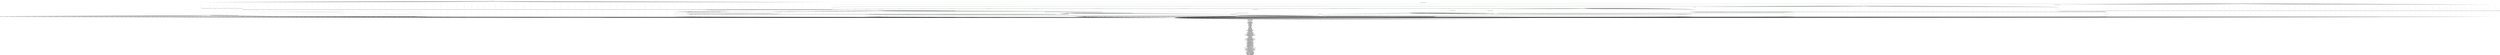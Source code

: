 digraph g {

    labelloc = "b"
    label = "Server/Client: AsyncSSH 2.20.0
    Protocol Stage: TRANSPORT
KEX Algorithm: rsa2048-sha256
Strict KEX enabled: true

 Messages used during testing: 
MSG_DEBUG
MSG_KEX_DH_GEX_GROUP
MSG_KEX_DH_GEX_INIT
MSG_KEX_DH_GEX_OLD_REQUEST
MSG_KEX_DH_GEX_REPLY
MSG_KEX_DH_GEX_REQUEST
MSG_KEXDH_INIT
MSG_KEXDH_REPLY
MSG_DISCONNECT
MSG_KEX_ECDH_INIT
MSG_KEX_ECDH_REPLY
MSG_EXT_INFO
MSG_KEX_HBR_INIT
MSG_KEX_HBR_REPLY
MSG_IGNORE
MSG_KEXINIT
MSG_NEWCOMPRESS
MSG_NEWKEYS
MSG_PING_OPENSSH
MSG_PONG_OPENSSH
MSG_KEX_RSA_DONE
MSG_KEX_RSA_PUBKEY
MSG_KEX_RSA_SECRET
MSG_SERVICE_ACCEPT
MSG_SERVICE_REQUEST_USERAUTH
MSG_SERVICE_REQUEST_CONNECTION
MSG_UNIMPLEMENTED
MSG_VERSION_EXCHANGE
MSG_USERAUTH_BANNER
MSG_USERAUTH_FAILURE
MSG_USERAUTH_INFO_REQUEST
MSG_USERAUTH_INFO_RESPONSE
MSG_USERAUTH_PASSWD_CHANGEREQ
MSG_USERAUTH_PK_OK
MSG_USERAUTH_REQUEST_HOSTBASED
MSG_USERAUTH_REQUEST_KEYBOARD_INTERACTIVE
MSG_USERAUTH_REQUEST_NONE
MSG_USERAUTH_REQUEST_PASSWORD
MSG_USERAUTH_REQUEST_PUBLICKEY_HOSTBOUND_OPENSSH
MSG_USERAUTH_REQUEST_PUBLICKEY
MSG_USERAUTH_REQUEST_UNKNOWN
MSG_USERAUTH_SUCCESS
MSG_CHANNEL_CLOSE
MSG_CHANNEL_DATA
MSG_CHANNEL_EOF
MSG_CHANNEL_EXTENDED_DATA
MSG_CHANNEL_FAILURE
MSG_CHANNEL_OPEN_CONFIRMATION
MSG_CHANNEL_OPEN_DIRECT_STREAMLOCAL_OPENSSH
MSG_CHANNEL_OPEN_DIRECT_TCPIP
MSG_CHANNEL_OPEN_FAILURE
MSG_CHANNEL_OPEN_FORWARDED_STREAMLOCAL_OPENSSH
MSG_CHANNEL_OPEN_FORWARDED_TCPIP
MSG_CHANNEL_OPEN_SESSION
MSG_CHANNEL_OPEN_TUN_OPENSSH
MSG_CHANNEL_OPEN_UNKNOWN
MSG_CHANNEL_OPEN_X11
MSG_CHANNEL_REQUEST_AUTH_AGENT_OPENSSH
MSG_CHANNEL_REQUEST_BREAK
MSG_CHANNEL_REQUEST_ENV
MSG_CHANNEL_REQUEST_EOW_OPENSSH
MSG_CHANNEL_REQUEST_EXEC
MSG_CHANNEL_REQUEST_EXIT_SIGNAL
MSG_CHANNEL_REQUEST_EXIT_STATUS
MSG_CHANNEL_REQUEST_PTY_REQ
MSG_CHANNEL_REQUEST_SHELL
MSG_CHANNEL_REQUEST_SIGNAL
MSG_CHANNEL_REQUEST_SUBSYSTEM
MSG_CHANNEL_REQUEST_UNKNOWN
MSG_CHANNEL_REQUEST_WINDOW_CHANGE
MSG_CHANNEL_REQUEST_X11_REQ
MSG_CHANNEL_REQUEST_XON_XOFF
MSG_CHANNEL_SUCCESS
MSG_CHANNEL_WINDOW_ADJUST
MSG_GLOBAL_REQUEST_CANCEL_STREAMLOCAL_FORWARD_OPENSSH
MSG_GLOBAL_REQUEST_CANCEL_TCPIP_FORWARD
MSG_REQUEST_FAILURE
MSG_GLOBAL_REQUEST_HOSTKEYS_OPENSSH
MSG_GLOBAL_REQUEST_HOSTKEYS_PROVE_OPENSSH
MSG_GLOBAL_REQUEST_NO_MORE_SESSIONS_OPENSSH
MSG_GLOBAL_REQUEST_STREAMLOCAL_FORWARD_OPENSSH
MSG_REQUEST_SUCCESS
MSG_GLOBAL_REQUEST_TCPIP_FORWARD
MSG_GLOBAL_REQUEST_UNKNOWN
MSG_UNKNOWN_ID_RESERVED_0
MSG_UNKNOWN_ID_TRANSPORT_GENERIC
MSG_UNKNOWN_ID_ALGORITHM_NEGOTIATION
MSG_UNKNOWN_ID_KEY_EXCHANGE_SPECIFIC
MSG_UNKNOWN_ID_USERAUTH_GENERIC
MSG_UNKNOWN_ID_USERAUTH_SPECIFIC
MSG_UNKNOWN_ID_CONNECTION_GENERIC
MSG_UNKNOWN_ID_CHANNEL_RELATED
MSG_UNKNOWN_ID_RESERVED_CLIENT
MSG_UNKNOWN_ID_RESERVED_PRIVATE
"
    fontsize = 30
    edge[decorate="true"]

	s0 [shape="circle" width="2.3" label="Protocol Version Exchanged
(s0

SocketState: [UP]" fixedsize="true" height="2.3"];
	s1 [shape="circle" width="2.3" label="Unknown State (s1)

SocketState: [UP]" fixedsize="true" height="2.3"];
	s2 [shape="circle" color="RED" width="2.3" label="TCP Closed
(s2

SocketState: [CLOSED]" fixedsize="true" height="2.3"];
	s3 [shape="circle" width="2.3" label="KEX: Algorithms Negotiated
(s3

SocketState: [UP]" fixedsize="true" height="2.3"];
	s4 [shape="circle" width="2.3" label="KEX: Keys Derived
(s4

SocketState: [UP]" fixedsize="true" height="2.3"];
	s5 [shape="circle" width="2.3" label="KEX Completed
(s5

SocketState: [UP]" fixedsize="true" height="2.3"];
	s6 [shape="circle" width="2.3" label="Protocol Completed
(s6

SocketState: [UP]" fixedsize="true" height="2.3"];
	s7 [shape="circle" width="2.3" label="Unknown State (s7)

SocketState: [UP]" fixedsize="true" height="2.3"];
	s8 [shape="circle" width="2.3" label="Unknown State (s8)

SocketState: [UP]" fixedsize="true" height="2.3"];
	s9 [shape="circle" width="2.3" label="Unknown State (s9)

SocketState: [UP]" fixedsize="true" height="2.3"];
	s0 -> s1 [label="MSG_DEBUG / KeyExchangeInitMessage"];
	s0 -> s2 [label="MSG_KEX_DH_GEX_GROUP / KeyExchangeInitMessage,DisconnectMessage"];
	s0 -> s2 [label="MSG_KEX_DH_GEX_INIT / KeyExchangeInitMessage,DisconnectMessage"];
	s0 -> s2 [label="MSG_KEX_DH_GEX_OLD_REQUEST / KeyExchangeInitMessage,DisconnectMessage"];
	s0 -> s2 [label="MSG_KEX_DH_GEX_REPLY / KeyExchangeInitMessage,DisconnectMessage"];
	s0 -> s2 [label="MSG_KEX_DH_GEX_REQUEST / KeyExchangeInitMessage,DisconnectMessage"];
	s0 -> s2 [label="MSG_KEXDH_INIT / KeyExchangeInitMessage,DisconnectMessage"];
	s0 -> s2 [label="MSG_KEXDH_REPLY / KeyExchangeInitMessage,DisconnectMessage"];
	s0 -> s2 [label="MSG_DISCONNECT / KeyExchangeInitMessage"];
	s0 -> s2 [label="MSG_KEX_ECDH_INIT / KeyExchangeInitMessage,DisconnectMessage"];
	s0 -> s2 [label="MSG_KEX_ECDH_REPLY / KeyExchangeInitMessage,DisconnectMessage"];
	s0 -> s2 [label="MSG_EXT_INFO / KeyExchangeInitMessage,DisconnectMessage"];
	s0 -> s2 [label="MSG_KEX_HBR_INIT / KeyExchangeInitMessage,DisconnectMessage"];
	s0 -> s2 [label="MSG_KEX_HBR_REPLY / KeyExchangeInitMessage,DisconnectMessage"];
	s0 -> s1 [label="MSG_IGNORE / KeyExchangeInitMessage"];
	s0 -> s3 [color="GREEN" style="bold" label="MSG_KEXINIT / KeyExchangeInitMessage,RsaKeyExchangePubkeyMessage"];
	s0 -> s1 [label="MSG_NEWCOMPRESS / KeyExchangeInitMessage,UnimplementedMessage"];
	s0 -> s2 [label="MSG_NEWKEYS / KeyExchangeInitMessage,DisconnectMessage"];
	s0 -> s2 [label="MSG_PING_OPENSSH / KeyExchangeInitMessage,DisconnectMessage"];
	s0 -> s2 [label="MSG_PONG_OPENSSH / KeyExchangeInitMessage,DisconnectMessage"];
	s0 -> s2 [label="MSG_KEX_RSA_DONE / KeyExchangeInitMessage,DisconnectMessage"];
	s0 -> s2 [label="MSG_KEX_RSA_PUBKEY / KeyExchangeInitMessage,DisconnectMessage"];
	s0 -> s2 [label="MSG_KEX_RSA_SECRET / KeyExchangeInitMessage,DisconnectMessage"];
	s0 -> s2 [label="MSG_SERVICE_ACCEPT / KeyExchangeInitMessage,DisconnectMessage"];
	s0 -> s2 [label="MSG_SERVICE_REQUEST_USERAUTH / KeyExchangeInitMessage,DisconnectMessage"];
	s0 -> s2 [label="MSG_SERVICE_REQUEST_CONNECTION / KeyExchangeInitMessage,DisconnectMessage"];
	s0 -> s1 [label="MSG_UNIMPLEMENTED / KeyExchangeInitMessage"];
	s0 -> s2 [label="MSG_VERSION_EXCHANGE / KeyExchangeInitMessage,DisconnectMessage"];
	s0 -> s2 [label="MSG_USERAUTH_BANNER / KeyExchangeInitMessage,DisconnectMessage"];
	s0 -> s2 [label="MSG_USERAUTH_FAILURE / KeyExchangeInitMessage,DisconnectMessage"];
	s0 -> s2 [label="MSG_USERAUTH_INFO_REQUEST / KeyExchangeInitMessage,DisconnectMessage"];
	s0 -> s2 [label="MSG_USERAUTH_INFO_RESPONSE / KeyExchangeInitMessage,DisconnectMessage"];
	s0 -> s2 [label="MSG_USERAUTH_PASSWD_CHANGEREQ / KeyExchangeInitMessage,DisconnectMessage"];
	s0 -> s2 [label="MSG_USERAUTH_PK_OK / KeyExchangeInitMessage,DisconnectMessage"];
	s0 -> s2 [label="MSG_USERAUTH_REQUEST_HOSTBASED / KeyExchangeInitMessage,DisconnectMessage"];
	s0 -> s2 [label="MSG_USERAUTH_REQUEST_KEYBOARD_INTERACTIVE / KeyExchangeInitMessage,DisconnectMessage"];
	s0 -> s2 [label="MSG_USERAUTH_REQUEST_NONE / KeyExchangeInitMessage,DisconnectMessage"];
	s0 -> s2 [label="MSG_USERAUTH_REQUEST_PASSWORD / KeyExchangeInitMessage,DisconnectMessage"];
	s0 -> s2 [label="MSG_USERAUTH_REQUEST_PUBLICKEY_HOSTBOUND_OPENSSH / KeyExchangeInitMessage,DisconnectMessage"];
	s0 -> s2 [label="MSG_USERAUTH_REQUEST_PUBLICKEY / KeyExchangeInitMessage,DisconnectMessage"];
	s0 -> s2 [label="MSG_USERAUTH_REQUEST_UNKNOWN / KeyExchangeInitMessage,DisconnectMessage"];
	s0 -> s2 [label="MSG_USERAUTH_SUCCESS / KeyExchangeInitMessage,DisconnectMessage"];
	s0 -> s2 [label="MSG_CHANNEL_CLOSE / KeyExchangeInitMessage,DisconnectMessage"];
	s0 -> s2 [label="MSG_CHANNEL_DATA / KeyExchangeInitMessage,DisconnectMessage"];
	s0 -> s2 [label="MSG_CHANNEL_EOF / KeyExchangeInitMessage,DisconnectMessage"];
	s0 -> s2 [label="MSG_CHANNEL_EXTENDED_DATA / KeyExchangeInitMessage,DisconnectMessage"];
	s0 -> s2 [label="MSG_CHANNEL_FAILURE / KeyExchangeInitMessage,DisconnectMessage"];
	s0 -> s2 [label="MSG_CHANNEL_OPEN_CONFIRMATION / KeyExchangeInitMessage,DisconnectMessage"];
	s0 -> s2 [label="MSG_CHANNEL_OPEN_DIRECT_STREAMLOCAL_OPENSSH / KeyExchangeInitMessage,DisconnectMessage"];
	s0 -> s2 [label="MSG_CHANNEL_OPEN_DIRECT_TCPIP / KeyExchangeInitMessage,DisconnectMessage"];
	s0 -> s2 [label="MSG_CHANNEL_OPEN_FAILURE / KeyExchangeInitMessage,DisconnectMessage"];
	s0 -> s2 [label="MSG_CHANNEL_OPEN_FORWARDED_STREAMLOCAL_OPENSSH / KeyExchangeInitMessage,DisconnectMessage"];
	s0 -> s2 [label="MSG_CHANNEL_OPEN_FORWARDED_TCPIP / KeyExchangeInitMessage,DisconnectMessage"];
	s0 -> s2 [label="MSG_CHANNEL_OPEN_SESSION / KeyExchangeInitMessage,DisconnectMessage"];
	s0 -> s2 [label="MSG_CHANNEL_OPEN_TUN_OPENSSH / KeyExchangeInitMessage,DisconnectMessage"];
	s0 -> s2 [label="MSG_CHANNEL_OPEN_UNKNOWN / KeyExchangeInitMessage,DisconnectMessage"];
	s0 -> s2 [label="MSG_CHANNEL_OPEN_X11 / KeyExchangeInitMessage,DisconnectMessage"];
	s0 -> s2 [label="MSG_CHANNEL_REQUEST_AUTH_AGENT_OPENSSH / KeyExchangeInitMessage,DisconnectMessage"];
	s0 -> s2 [label="MSG_CHANNEL_REQUEST_BREAK / KeyExchangeInitMessage,DisconnectMessage"];
	s0 -> s2 [label="MSG_CHANNEL_REQUEST_ENV / KeyExchangeInitMessage,DisconnectMessage"];
	s0 -> s2 [label="MSG_CHANNEL_REQUEST_EOW_OPENSSH / KeyExchangeInitMessage,DisconnectMessage"];
	s0 -> s2 [label="MSG_CHANNEL_REQUEST_EXEC / KeyExchangeInitMessage,DisconnectMessage"];
	s0 -> s2 [label="MSG_CHANNEL_REQUEST_EXIT_SIGNAL / KeyExchangeInitMessage,DisconnectMessage"];
	s0 -> s2 [label="MSG_CHANNEL_REQUEST_EXIT_STATUS / KeyExchangeInitMessage,DisconnectMessage"];
	s0 -> s2 [label="MSG_CHANNEL_REQUEST_PTY_REQ / KeyExchangeInitMessage,DisconnectMessage"];
	s0 -> s2 [label="MSG_CHANNEL_REQUEST_SHELL / KeyExchangeInitMessage,DisconnectMessage"];
	s0 -> s2 [label="MSG_CHANNEL_REQUEST_SIGNAL / KeyExchangeInitMessage,DisconnectMessage"];
	s0 -> s2 [label="MSG_CHANNEL_REQUEST_SUBSYSTEM / KeyExchangeInitMessage,DisconnectMessage"];
	s0 -> s2 [label="MSG_CHANNEL_REQUEST_UNKNOWN / KeyExchangeInitMessage,DisconnectMessage"];
	s0 -> s2 [label="MSG_CHANNEL_REQUEST_WINDOW_CHANGE / KeyExchangeInitMessage,DisconnectMessage"];
	s0 -> s2 [label="MSG_CHANNEL_REQUEST_X11_REQ / KeyExchangeInitMessage,DisconnectMessage"];
	s0 -> s2 [label="MSG_CHANNEL_REQUEST_XON_XOFF / KeyExchangeInitMessage,DisconnectMessage"];
	s0 -> s2 [label="MSG_CHANNEL_SUCCESS / KeyExchangeInitMessage,DisconnectMessage"];
	s0 -> s2 [label="MSG_CHANNEL_WINDOW_ADJUST / KeyExchangeInitMessage,DisconnectMessage"];
	s0 -> s2 [label="MSG_GLOBAL_REQUEST_CANCEL_STREAMLOCAL_FORWARD_OPENSSH / KeyExchangeInitMessage,DisconnectMessage"];
	s0 -> s2 [label="MSG_GLOBAL_REQUEST_CANCEL_TCPIP_FORWARD / KeyExchangeInitMessage,DisconnectMessage"];
	s0 -> s2 [label="MSG_REQUEST_FAILURE / KeyExchangeInitMessage,DisconnectMessage"];
	s0 -> s2 [label="MSG_GLOBAL_REQUEST_HOSTKEYS_OPENSSH / KeyExchangeInitMessage,DisconnectMessage"];
	s0 -> s2 [label="MSG_GLOBAL_REQUEST_HOSTKEYS_PROVE_OPENSSH / KeyExchangeInitMessage,DisconnectMessage"];
	s0 -> s2 [label="MSG_GLOBAL_REQUEST_NO_MORE_SESSIONS_OPENSSH / KeyExchangeInitMessage,DisconnectMessage"];
	s0 -> s2 [label="MSG_GLOBAL_REQUEST_STREAMLOCAL_FORWARD_OPENSSH / KeyExchangeInitMessage,DisconnectMessage"];
	s0 -> s2 [label="MSG_REQUEST_SUCCESS / KeyExchangeInitMessage,DisconnectMessage"];
	s0 -> s2 [label="MSG_GLOBAL_REQUEST_TCPIP_FORWARD / KeyExchangeInitMessage,DisconnectMessage"];
	s0 -> s2 [label="MSG_GLOBAL_REQUEST_UNKNOWN / KeyExchangeInitMessage,DisconnectMessage"];
	s0 -> s1 [label="MSG_UNKNOWN_ID_RESERVED_0 / KeyExchangeInitMessage,UnimplementedMessage"];
	s0 -> s1 [label="MSG_UNKNOWN_ID_TRANSPORT_GENERIC / KeyExchangeInitMessage,UnimplementedMessage"];
	s0 -> s1 [label="MSG_UNKNOWN_ID_ALGORITHM_NEGOTIATION / KeyExchangeInitMessage,UnimplementedMessage"];
	s0 -> s2 [label="MSG_UNKNOWN_ID_KEY_EXCHANGE_SPECIFIC / KeyExchangeInitMessage,DisconnectMessage"];
	s0 -> s2 [label="MSG_UNKNOWN_ID_USERAUTH_GENERIC / KeyExchangeInitMessage,DisconnectMessage"];
	s0 -> s2 [label="MSG_UNKNOWN_ID_USERAUTH_SPECIFIC / KeyExchangeInitMessage,DisconnectMessage"];
	s0 -> s2 [label="MSG_UNKNOWN_ID_CONNECTION_GENERIC / KeyExchangeInitMessage,DisconnectMessage"];
	s0 -> s2 [label="MSG_UNKNOWN_ID_CHANNEL_RELATED / KeyExchangeInitMessage,DisconnectMessage"];
	s0 -> s2 [label="MSG_UNKNOWN_ID_RESERVED_CLIENT / KeyExchangeInitMessage,DisconnectMessage"];
	s0 -> s2 [label="MSG_UNKNOWN_ID_RESERVED_PRIVATE / KeyExchangeInitMessage,DisconnectMessage"];
	s1 -> s1 [label="MSG_DEBUG / [No output]"];
	s1 -> s2 [label="MSG_KEX_DH_GEX_GROUP / DisconnectMessage"];
	s1 -> s2 [label="MSG_KEX_DH_GEX_INIT / DisconnectMessage"];
	s1 -> s2 [label="MSG_KEX_DH_GEX_OLD_REQUEST / DisconnectMessage"];
	s1 -> s2 [label="MSG_KEX_DH_GEX_REPLY / DisconnectMessage"];
	s1 -> s2 [label="MSG_KEX_DH_GEX_REQUEST / DisconnectMessage"];
	s1 -> s2 [label="MSG_KEXDH_INIT / DisconnectMessage"];
	s1 -> s2 [label="MSG_KEXDH_REPLY / DisconnectMessage"];
	s1 -> s2 [label="MSG_DISCONNECT / [No output]"];
	s1 -> s2 [label="MSG_KEX_ECDH_INIT / DisconnectMessage"];
	s1 -> s2 [label="MSG_KEX_ECDH_REPLY / DisconnectMessage"];
	s1 -> s2 [label="MSG_EXT_INFO / DisconnectMessage"];
	s1 -> s2 [label="MSG_KEX_HBR_INIT / DisconnectMessage"];
	s1 -> s2 [label="MSG_KEX_HBR_REPLY / DisconnectMessage"];
	s1 -> s1 [label="MSG_IGNORE / [No output]"];
	s1 -> s2 [label="MSG_KEXINIT / DisconnectMessage"];
	s1 -> s1 [label="MSG_NEWCOMPRESS / UnimplementedMessage"];
	s1 -> s2 [label="MSG_NEWKEYS / DisconnectMessage"];
	s1 -> s2 [label="MSG_PING_OPENSSH / DisconnectMessage"];
	s1 -> s2 [label="MSG_PONG_OPENSSH / DisconnectMessage"];
	s1 -> s2 [label="MSG_KEX_RSA_DONE / DisconnectMessage"];
	s1 -> s2 [label="MSG_KEX_RSA_PUBKEY / DisconnectMessage"];
	s1 -> s2 [label="MSG_KEX_RSA_SECRET / DisconnectMessage"];
	s1 -> s2 [label="MSG_SERVICE_ACCEPT / DisconnectMessage"];
	s1 -> s2 [label="MSG_SERVICE_REQUEST_USERAUTH / DisconnectMessage"];
	s1 -> s2 [label="MSG_SERVICE_REQUEST_CONNECTION / DisconnectMessage"];
	s1 -> s1 [label="MSG_UNIMPLEMENTED / [No output]"];
	s1 -> s2 [label="MSG_VERSION_EXCHANGE / DisconnectMessage"];
	s1 -> s2 [label="MSG_USERAUTH_BANNER / DisconnectMessage"];
	s1 -> s2 [label="MSG_USERAUTH_FAILURE / DisconnectMessage"];
	s1 -> s2 [label="MSG_USERAUTH_INFO_REQUEST / DisconnectMessage"];
	s1 -> s2 [label="MSG_USERAUTH_INFO_RESPONSE / DisconnectMessage"];
	s1 -> s2 [label="MSG_USERAUTH_PASSWD_CHANGEREQ / DisconnectMessage"];
	s1 -> s2 [label="MSG_USERAUTH_PK_OK / DisconnectMessage"];
	s1 -> s2 [label="MSG_USERAUTH_REQUEST_HOSTBASED / DisconnectMessage"];
	s1 -> s2 [label="MSG_USERAUTH_REQUEST_KEYBOARD_INTERACTIVE / DisconnectMessage"];
	s1 -> s2 [label="MSG_USERAUTH_REQUEST_NONE / DisconnectMessage"];
	s1 -> s2 [label="MSG_USERAUTH_REQUEST_PASSWORD / DisconnectMessage"];
	s1 -> s2 [label="MSG_USERAUTH_REQUEST_PUBLICKEY_HOSTBOUND_OPENSSH / DisconnectMessage"];
	s1 -> s2 [label="MSG_USERAUTH_REQUEST_PUBLICKEY / DisconnectMessage"];
	s1 -> s2 [label="MSG_USERAUTH_REQUEST_UNKNOWN / DisconnectMessage"];
	s1 -> s2 [label="MSG_USERAUTH_SUCCESS / DisconnectMessage"];
	s1 -> s2 [label="MSG_CHANNEL_CLOSE / DisconnectMessage"];
	s1 -> s2 [label="MSG_CHANNEL_DATA / DisconnectMessage"];
	s1 -> s2 [label="MSG_CHANNEL_EOF / DisconnectMessage"];
	s1 -> s2 [label="MSG_CHANNEL_EXTENDED_DATA / DisconnectMessage"];
	s1 -> s2 [label="MSG_CHANNEL_FAILURE / DisconnectMessage"];
	s1 -> s2 [label="MSG_CHANNEL_OPEN_CONFIRMATION / DisconnectMessage"];
	s1 -> s2 [label="MSG_CHANNEL_OPEN_DIRECT_STREAMLOCAL_OPENSSH / DisconnectMessage"];
	s1 -> s2 [label="MSG_CHANNEL_OPEN_DIRECT_TCPIP / DisconnectMessage"];
	s1 -> s2 [label="MSG_CHANNEL_OPEN_FAILURE / DisconnectMessage"];
	s1 -> s2 [label="MSG_CHANNEL_OPEN_FORWARDED_STREAMLOCAL_OPENSSH / DisconnectMessage"];
	s1 -> s2 [label="MSG_CHANNEL_OPEN_FORWARDED_TCPIP / DisconnectMessage"];
	s1 -> s2 [label="MSG_CHANNEL_OPEN_SESSION / DisconnectMessage"];
	s1 -> s2 [label="MSG_CHANNEL_OPEN_TUN_OPENSSH / DisconnectMessage"];
	s1 -> s2 [label="MSG_CHANNEL_OPEN_UNKNOWN / DisconnectMessage"];
	s1 -> s2 [label="MSG_CHANNEL_OPEN_X11 / DisconnectMessage"];
	s1 -> s2 [label="MSG_CHANNEL_REQUEST_AUTH_AGENT_OPENSSH / DisconnectMessage"];
	s1 -> s2 [label="MSG_CHANNEL_REQUEST_BREAK / DisconnectMessage"];
	s1 -> s2 [label="MSG_CHANNEL_REQUEST_ENV / DisconnectMessage"];
	s1 -> s2 [label="MSG_CHANNEL_REQUEST_EOW_OPENSSH / DisconnectMessage"];
	s1 -> s2 [label="MSG_CHANNEL_REQUEST_EXEC / DisconnectMessage"];
	s1 -> s2 [label="MSG_CHANNEL_REQUEST_EXIT_SIGNAL / DisconnectMessage"];
	s1 -> s2 [label="MSG_CHANNEL_REQUEST_EXIT_STATUS / DisconnectMessage"];
	s1 -> s2 [label="MSG_CHANNEL_REQUEST_PTY_REQ / DisconnectMessage"];
	s1 -> s2 [label="MSG_CHANNEL_REQUEST_SHELL / DisconnectMessage"];
	s1 -> s2 [label="MSG_CHANNEL_REQUEST_SIGNAL / DisconnectMessage"];
	s1 -> s2 [label="MSG_CHANNEL_REQUEST_SUBSYSTEM / DisconnectMessage"];
	s1 -> s2 [label="MSG_CHANNEL_REQUEST_UNKNOWN / DisconnectMessage"];
	s1 -> s2 [label="MSG_CHANNEL_REQUEST_WINDOW_CHANGE / DisconnectMessage"];
	s1 -> s2 [label="MSG_CHANNEL_REQUEST_X11_REQ / DisconnectMessage"];
	s1 -> s2 [label="MSG_CHANNEL_REQUEST_XON_XOFF / DisconnectMessage"];
	s1 -> s2 [label="MSG_CHANNEL_SUCCESS / DisconnectMessage"];
	s1 -> s2 [label="MSG_CHANNEL_WINDOW_ADJUST / DisconnectMessage"];
	s1 -> s2 [label="MSG_GLOBAL_REQUEST_CANCEL_STREAMLOCAL_FORWARD_OPENSSH / DisconnectMessage"];
	s1 -> s2 [label="MSG_GLOBAL_REQUEST_CANCEL_TCPIP_FORWARD / DisconnectMessage"];
	s1 -> s2 [label="MSG_REQUEST_FAILURE / DisconnectMessage"];
	s1 -> s2 [label="MSG_GLOBAL_REQUEST_HOSTKEYS_OPENSSH / DisconnectMessage"];
	s1 -> s2 [label="MSG_GLOBAL_REQUEST_HOSTKEYS_PROVE_OPENSSH / DisconnectMessage"];
	s1 -> s2 [label="MSG_GLOBAL_REQUEST_NO_MORE_SESSIONS_OPENSSH / DisconnectMessage"];
	s1 -> s2 [label="MSG_GLOBAL_REQUEST_STREAMLOCAL_FORWARD_OPENSSH / DisconnectMessage"];
	s1 -> s2 [label="MSG_REQUEST_SUCCESS / DisconnectMessage"];
	s1 -> s2 [label="MSG_GLOBAL_REQUEST_TCPIP_FORWARD / DisconnectMessage"];
	s1 -> s2 [label="MSG_GLOBAL_REQUEST_UNKNOWN / DisconnectMessage"];
	s1 -> s1 [label="MSG_UNKNOWN_ID_RESERVED_0 / UnimplementedMessage"];
	s1 -> s1 [label="MSG_UNKNOWN_ID_TRANSPORT_GENERIC / UnimplementedMessage"];
	s1 -> s1 [label="MSG_UNKNOWN_ID_ALGORITHM_NEGOTIATION / UnimplementedMessage"];
	s1 -> s2 [label="MSG_UNKNOWN_ID_KEY_EXCHANGE_SPECIFIC / DisconnectMessage"];
	s1 -> s2 [label="MSG_UNKNOWN_ID_USERAUTH_GENERIC / DisconnectMessage"];
	s1 -> s2 [label="MSG_UNKNOWN_ID_USERAUTH_SPECIFIC / DisconnectMessage"];
	s1 -> s2 [label="MSG_UNKNOWN_ID_CONNECTION_GENERIC / DisconnectMessage"];
	s1 -> s2 [label="MSG_UNKNOWN_ID_CHANNEL_RELATED / DisconnectMessage"];
	s1 -> s2 [label="MSG_UNKNOWN_ID_RESERVED_CLIENT / DisconnectMessage"];
	s1 -> s2 [label="MSG_UNKNOWN_ID_RESERVED_PRIVATE / DisconnectMessage"];
	s2 -> s2 [label="MSG_DEBUG / [No output]"];
	s2 -> s2 [label="MSG_KEX_DH_GEX_GROUP / [No output]"];
	s2 -> s2 [label="MSG_KEX_DH_GEX_INIT / [No output]"];
	s2 -> s2 [label="MSG_KEX_DH_GEX_OLD_REQUEST / [No output]"];
	s2 -> s2 [label="MSG_KEX_DH_GEX_REPLY / [No output]"];
	s2 -> s2 [label="MSG_KEX_DH_GEX_REQUEST / [No output]"];
	s2 -> s2 [label="MSG_KEXDH_INIT / [No output]"];
	s2 -> s2 [label="MSG_KEXDH_REPLY / [No output]"];
	s2 -> s2 [label="MSG_DISCONNECT / [No output]"];
	s2 -> s2 [label="MSG_KEX_ECDH_INIT / [No output]"];
	s2 -> s2 [label="MSG_KEX_ECDH_REPLY / [No output]"];
	s2 -> s2 [label="MSG_EXT_INFO / [No output]"];
	s2 -> s2 [label="MSG_KEX_HBR_INIT / [No output]"];
	s2 -> s2 [label="MSG_KEX_HBR_REPLY / [No output]"];
	s2 -> s2 [label="MSG_IGNORE / [No output]"];
	s2 -> s2 [label="MSG_KEXINIT / [No output]"];
	s2 -> s2 [label="MSG_NEWCOMPRESS / [No output]"];
	s2 -> s2 [label="MSG_NEWKEYS / [No output]"];
	s2 -> s2 [label="MSG_PING_OPENSSH / [No output]"];
	s2 -> s2 [label="MSG_PONG_OPENSSH / [No output]"];
	s2 -> s2 [label="MSG_KEX_RSA_DONE / [No output]"];
	s2 -> s2 [label="MSG_KEX_RSA_PUBKEY / [No output]"];
	s2 -> s2 [label="MSG_KEX_RSA_SECRET / [No output]"];
	s2 -> s2 [label="MSG_SERVICE_ACCEPT / [No output]"];
	s2 -> s2 [label="MSG_SERVICE_REQUEST_USERAUTH / [No output]"];
	s2 -> s2 [label="MSG_SERVICE_REQUEST_CONNECTION / [No output]"];
	s2 -> s2 [label="MSG_UNIMPLEMENTED / [No output]"];
	s2 -> s2 [label="MSG_VERSION_EXCHANGE / [No output]"];
	s2 -> s2 [label="MSG_USERAUTH_BANNER / [No output]"];
	s2 -> s2 [label="MSG_USERAUTH_FAILURE / [No output]"];
	s2 -> s2 [label="MSG_USERAUTH_INFO_REQUEST / [No output]"];
	s2 -> s2 [label="MSG_USERAUTH_INFO_RESPONSE / [No output]"];
	s2 -> s2 [label="MSG_USERAUTH_PASSWD_CHANGEREQ / [No output]"];
	s2 -> s2 [label="MSG_USERAUTH_PK_OK / [No output]"];
	s2 -> s2 [label="MSG_USERAUTH_REQUEST_HOSTBASED / [No output]"];
	s2 -> s2 [label="MSG_USERAUTH_REQUEST_KEYBOARD_INTERACTIVE / [No output]"];
	s2 -> s2 [label="MSG_USERAUTH_REQUEST_NONE / [No output]"];
	s2 -> s2 [label="MSG_USERAUTH_REQUEST_PASSWORD / [No output]"];
	s2 -> s2 [label="MSG_USERAUTH_REQUEST_PUBLICKEY_HOSTBOUND_OPENSSH / [No output]"];
	s2 -> s2 [label="MSG_USERAUTH_REQUEST_PUBLICKEY / [No output]"];
	s2 -> s2 [label="MSG_USERAUTH_REQUEST_UNKNOWN / [No output]"];
	s2 -> s2 [label="MSG_USERAUTH_SUCCESS / [No output]"];
	s2 -> s2 [label="MSG_CHANNEL_CLOSE / [No output]"];
	s2 -> s2 [label="MSG_CHANNEL_DATA / [No output]"];
	s2 -> s2 [label="MSG_CHANNEL_EOF / [No output]"];
	s2 -> s2 [label="MSG_CHANNEL_EXTENDED_DATA / [No output]"];
	s2 -> s2 [label="MSG_CHANNEL_FAILURE / [No output]"];
	s2 -> s2 [label="MSG_CHANNEL_OPEN_CONFIRMATION / [No output]"];
	s2 -> s2 [label="MSG_CHANNEL_OPEN_DIRECT_STREAMLOCAL_OPENSSH / [No output]"];
	s2 -> s2 [label="MSG_CHANNEL_OPEN_DIRECT_TCPIP / [No output]"];
	s2 -> s2 [label="MSG_CHANNEL_OPEN_FAILURE / [No output]"];
	s2 -> s2 [label="MSG_CHANNEL_OPEN_FORWARDED_STREAMLOCAL_OPENSSH / [No output]"];
	s2 -> s2 [label="MSG_CHANNEL_OPEN_FORWARDED_TCPIP / [No output]"];
	s2 -> s2 [label="MSG_CHANNEL_OPEN_SESSION / [No output]"];
	s2 -> s2 [label="MSG_CHANNEL_OPEN_TUN_OPENSSH / [No output]"];
	s2 -> s2 [label="MSG_CHANNEL_OPEN_UNKNOWN / [No output]"];
	s2 -> s2 [label="MSG_CHANNEL_OPEN_X11 / [No output]"];
	s2 -> s2 [label="MSG_CHANNEL_REQUEST_AUTH_AGENT_OPENSSH / [No output]"];
	s2 -> s2 [label="MSG_CHANNEL_REQUEST_BREAK / [No output]"];
	s2 -> s2 [label="MSG_CHANNEL_REQUEST_ENV / [No output]"];
	s2 -> s2 [label="MSG_CHANNEL_REQUEST_EOW_OPENSSH / [No output]"];
	s2 -> s2 [label="MSG_CHANNEL_REQUEST_EXEC / [No output]"];
	s2 -> s2 [label="MSG_CHANNEL_REQUEST_EXIT_SIGNAL / [No output]"];
	s2 -> s2 [label="MSG_CHANNEL_REQUEST_EXIT_STATUS / [No output]"];
	s2 -> s2 [label="MSG_CHANNEL_REQUEST_PTY_REQ / [No output]"];
	s2 -> s2 [label="MSG_CHANNEL_REQUEST_SHELL / [No output]"];
	s2 -> s2 [label="MSG_CHANNEL_REQUEST_SIGNAL / [No output]"];
	s2 -> s2 [label="MSG_CHANNEL_REQUEST_SUBSYSTEM / [No output]"];
	s2 -> s2 [label="MSG_CHANNEL_REQUEST_UNKNOWN / [No output]"];
	s2 -> s2 [label="MSG_CHANNEL_REQUEST_WINDOW_CHANGE / [No output]"];
	s2 -> s2 [label="MSG_CHANNEL_REQUEST_X11_REQ / [No output]"];
	s2 -> s2 [label="MSG_CHANNEL_REQUEST_XON_XOFF / [No output]"];
	s2 -> s2 [label="MSG_CHANNEL_SUCCESS / [No output]"];
	s2 -> s2 [label="MSG_CHANNEL_WINDOW_ADJUST / [No output]"];
	s2 -> s2 [label="MSG_GLOBAL_REQUEST_CANCEL_STREAMLOCAL_FORWARD_OPENSSH / [No output]"];
	s2 -> s2 [label="MSG_GLOBAL_REQUEST_CANCEL_TCPIP_FORWARD / [No output]"];
	s2 -> s2 [label="MSG_REQUEST_FAILURE / [No output]"];
	s2 -> s2 [label="MSG_GLOBAL_REQUEST_HOSTKEYS_OPENSSH / [No output]"];
	s2 -> s2 [label="MSG_GLOBAL_REQUEST_HOSTKEYS_PROVE_OPENSSH / [No output]"];
	s2 -> s2 [label="MSG_GLOBAL_REQUEST_NO_MORE_SESSIONS_OPENSSH / [No output]"];
	s2 -> s2 [label="MSG_GLOBAL_REQUEST_STREAMLOCAL_FORWARD_OPENSSH / [No output]"];
	s2 -> s2 [label="MSG_REQUEST_SUCCESS / [No output]"];
	s2 -> s2 [label="MSG_GLOBAL_REQUEST_TCPIP_FORWARD / [No output]"];
	s2 -> s2 [label="MSG_GLOBAL_REQUEST_UNKNOWN / [No output]"];
	s2 -> s2 [label="MSG_UNKNOWN_ID_RESERVED_0 / [No output]"];
	s2 -> s2 [label="MSG_UNKNOWN_ID_TRANSPORT_GENERIC / [No output]"];
	s2 -> s2 [label="MSG_UNKNOWN_ID_ALGORITHM_NEGOTIATION / [No output]"];
	s2 -> s2 [label="MSG_UNKNOWN_ID_KEY_EXCHANGE_SPECIFIC / [No output]"];
	s2 -> s2 [label="MSG_UNKNOWN_ID_USERAUTH_GENERIC / [No output]"];
	s2 -> s2 [label="MSG_UNKNOWN_ID_USERAUTH_SPECIFIC / [No output]"];
	s2 -> s2 [label="MSG_UNKNOWN_ID_CONNECTION_GENERIC / [No output]"];
	s2 -> s2 [label="MSG_UNKNOWN_ID_CHANNEL_RELATED / [No output]"];
	s2 -> s2 [label="MSG_UNKNOWN_ID_RESERVED_CLIENT / [No output]"];
	s2 -> s2 [label="MSG_UNKNOWN_ID_RESERVED_PRIVATE / [No output]"];
	s3 -> s2 [label="MSG_DEBUG / DisconnectMessage"];
	s3 -> s2 [label="MSG_KEX_DH_GEX_GROUP / DisconnectMessage"];
	s3 -> s2 [label="MSG_KEX_DH_GEX_INIT / DisconnectMessage"];
	s3 -> s2 [label="MSG_KEX_DH_GEX_OLD_REQUEST / DisconnectMessage"];
	s3 -> s2 [label="MSG_KEX_DH_GEX_REPLY / DisconnectMessage"];
	s3 -> s2 [label="MSG_KEX_DH_GEX_REQUEST / DisconnectMessage"];
	s3 -> s2 [label="MSG_KEXDH_INIT / DisconnectMessage"];
	s3 -> s2 [label="MSG_KEXDH_REPLY / DisconnectMessage"];
	s3 -> s2 [label="MSG_DISCONNECT / [No output]"];
	s3 -> s2 [label="MSG_KEX_ECDH_INIT / DisconnectMessage"];
	s3 -> s2 [label="MSG_KEX_ECDH_REPLY / DisconnectMessage"];
	s3 -> s2 [label="MSG_EXT_INFO / DisconnectMessage"];
	s3 -> s2 [label="MSG_KEX_HBR_INIT / DisconnectMessage"];
	s3 -> s2 [label="MSG_KEX_HBR_REPLY / DisconnectMessage"];
	s3 -> s2 [label="MSG_IGNORE / DisconnectMessage"];
	s3 -> s2 [label="MSG_KEXINIT / DisconnectMessage"];
	s3 -> s2 [label="MSG_NEWCOMPRESS / DisconnectMessage"];
	s3 -> s2 [label="MSG_NEWKEYS / DisconnectMessage"];
	s3 -> s2 [label="MSG_PING_OPENSSH / DisconnectMessage"];
	s3 -> s2 [label="MSG_PONG_OPENSSH / DisconnectMessage"];
	s3 -> s2 [label="MSG_KEX_RSA_DONE / DisconnectMessage"];
	s3 -> s2 [label="MSG_KEX_RSA_PUBKEY / DisconnectMessage"];
	s3 -> s4 [color="GREEN" style="bold" label="MSG_KEX_RSA_SECRET / RsaKeyExchangeDoneMessage,NewKeysMessage"];
	s3 -> s2 [label="MSG_SERVICE_ACCEPT / DisconnectMessage"];
	s3 -> s2 [label="MSG_SERVICE_REQUEST_USERAUTH / DisconnectMessage"];
	s3 -> s2 [label="MSG_SERVICE_REQUEST_CONNECTION / DisconnectMessage"];
	s3 -> s2 [label="MSG_UNIMPLEMENTED / DisconnectMessage"];
	s3 -> s2 [label="MSG_VERSION_EXCHANGE / DisconnectMessage"];
	s3 -> s2 [label="MSG_USERAUTH_BANNER / DisconnectMessage"];
	s3 -> s2 [label="MSG_USERAUTH_FAILURE / DisconnectMessage"];
	s3 -> s2 [label="MSG_USERAUTH_INFO_REQUEST / DisconnectMessage"];
	s3 -> s2 [label="MSG_USERAUTH_INFO_RESPONSE / DisconnectMessage"];
	s3 -> s2 [label="MSG_USERAUTH_PASSWD_CHANGEREQ / DisconnectMessage"];
	s3 -> s2 [label="MSG_USERAUTH_PK_OK / DisconnectMessage"];
	s3 -> s2 [label="MSG_USERAUTH_REQUEST_HOSTBASED / DisconnectMessage"];
	s3 -> s2 [label="MSG_USERAUTH_REQUEST_KEYBOARD_INTERACTIVE / DisconnectMessage"];
	s3 -> s2 [label="MSG_USERAUTH_REQUEST_NONE / DisconnectMessage"];
	s3 -> s2 [label="MSG_USERAUTH_REQUEST_PASSWORD / DisconnectMessage"];
	s3 -> s2 [label="MSG_USERAUTH_REQUEST_PUBLICKEY_HOSTBOUND_OPENSSH / DisconnectMessage"];
	s3 -> s2 [label="MSG_USERAUTH_REQUEST_PUBLICKEY / DisconnectMessage"];
	s3 -> s2 [label="MSG_USERAUTH_REQUEST_UNKNOWN / DisconnectMessage"];
	s3 -> s2 [label="MSG_USERAUTH_SUCCESS / DisconnectMessage"];
	s3 -> s2 [label="MSG_CHANNEL_CLOSE / DisconnectMessage"];
	s3 -> s2 [label="MSG_CHANNEL_DATA / DisconnectMessage"];
	s3 -> s2 [label="MSG_CHANNEL_EOF / DisconnectMessage"];
	s3 -> s2 [label="MSG_CHANNEL_EXTENDED_DATA / DisconnectMessage"];
	s3 -> s2 [label="MSG_CHANNEL_FAILURE / DisconnectMessage"];
	s3 -> s2 [label="MSG_CHANNEL_OPEN_CONFIRMATION / DisconnectMessage"];
	s3 -> s2 [label="MSG_CHANNEL_OPEN_DIRECT_STREAMLOCAL_OPENSSH / DisconnectMessage"];
	s3 -> s2 [label="MSG_CHANNEL_OPEN_DIRECT_TCPIP / DisconnectMessage"];
	s3 -> s2 [label="MSG_CHANNEL_OPEN_FAILURE / DisconnectMessage"];
	s3 -> s2 [label="MSG_CHANNEL_OPEN_FORWARDED_STREAMLOCAL_OPENSSH / DisconnectMessage"];
	s3 -> s2 [label="MSG_CHANNEL_OPEN_FORWARDED_TCPIP / DisconnectMessage"];
	s3 -> s2 [label="MSG_CHANNEL_OPEN_SESSION / DisconnectMessage"];
	s3 -> s2 [label="MSG_CHANNEL_OPEN_TUN_OPENSSH / DisconnectMessage"];
	s3 -> s2 [label="MSG_CHANNEL_OPEN_UNKNOWN / DisconnectMessage"];
	s3 -> s2 [label="MSG_CHANNEL_OPEN_X11 / DisconnectMessage"];
	s3 -> s2 [label="MSG_CHANNEL_REQUEST_AUTH_AGENT_OPENSSH / DisconnectMessage"];
	s3 -> s2 [label="MSG_CHANNEL_REQUEST_BREAK / DisconnectMessage"];
	s3 -> s2 [label="MSG_CHANNEL_REQUEST_ENV / DisconnectMessage"];
	s3 -> s2 [label="MSG_CHANNEL_REQUEST_EOW_OPENSSH / DisconnectMessage"];
	s3 -> s2 [label="MSG_CHANNEL_REQUEST_EXEC / DisconnectMessage"];
	s3 -> s2 [label="MSG_CHANNEL_REQUEST_EXIT_SIGNAL / DisconnectMessage"];
	s3 -> s2 [label="MSG_CHANNEL_REQUEST_EXIT_STATUS / DisconnectMessage"];
	s3 -> s2 [label="MSG_CHANNEL_REQUEST_PTY_REQ / DisconnectMessage"];
	s3 -> s2 [label="MSG_CHANNEL_REQUEST_SHELL / DisconnectMessage"];
	s3 -> s2 [label="MSG_CHANNEL_REQUEST_SIGNAL / DisconnectMessage"];
	s3 -> s2 [label="MSG_CHANNEL_REQUEST_SUBSYSTEM / DisconnectMessage"];
	s3 -> s2 [label="MSG_CHANNEL_REQUEST_UNKNOWN / DisconnectMessage"];
	s3 -> s2 [label="MSG_CHANNEL_REQUEST_WINDOW_CHANGE / DisconnectMessage"];
	s3 -> s2 [label="MSG_CHANNEL_REQUEST_X11_REQ / DisconnectMessage"];
	s3 -> s2 [label="MSG_CHANNEL_REQUEST_XON_XOFF / DisconnectMessage"];
	s3 -> s2 [label="MSG_CHANNEL_SUCCESS / DisconnectMessage"];
	s3 -> s2 [label="MSG_CHANNEL_WINDOW_ADJUST / DisconnectMessage"];
	s3 -> s2 [label="MSG_GLOBAL_REQUEST_CANCEL_STREAMLOCAL_FORWARD_OPENSSH / DisconnectMessage"];
	s3 -> s2 [label="MSG_GLOBAL_REQUEST_CANCEL_TCPIP_FORWARD / DisconnectMessage"];
	s3 -> s2 [label="MSG_REQUEST_FAILURE / DisconnectMessage"];
	s3 -> s2 [label="MSG_GLOBAL_REQUEST_HOSTKEYS_OPENSSH / DisconnectMessage"];
	s3 -> s2 [label="MSG_GLOBAL_REQUEST_HOSTKEYS_PROVE_OPENSSH / DisconnectMessage"];
	s3 -> s2 [label="MSG_GLOBAL_REQUEST_NO_MORE_SESSIONS_OPENSSH / DisconnectMessage"];
	s3 -> s2 [label="MSG_GLOBAL_REQUEST_STREAMLOCAL_FORWARD_OPENSSH / DisconnectMessage"];
	s3 -> s2 [label="MSG_REQUEST_SUCCESS / DisconnectMessage"];
	s3 -> s2 [label="MSG_GLOBAL_REQUEST_TCPIP_FORWARD / DisconnectMessage"];
	s3 -> s2 [label="MSG_GLOBAL_REQUEST_UNKNOWN / DisconnectMessage"];
	s3 -> s2 [label="MSG_UNKNOWN_ID_RESERVED_0 / DisconnectMessage"];
	s3 -> s2 [label="MSG_UNKNOWN_ID_TRANSPORT_GENERIC / DisconnectMessage"];
	s3 -> s2 [label="MSG_UNKNOWN_ID_ALGORITHM_NEGOTIATION / DisconnectMessage"];
	s3 -> s2 [label="MSG_UNKNOWN_ID_KEY_EXCHANGE_SPECIFIC / DisconnectMessage"];
	s3 -> s2 [label="MSG_UNKNOWN_ID_USERAUTH_GENERIC / DisconnectMessage"];
	s3 -> s2 [label="MSG_UNKNOWN_ID_USERAUTH_SPECIFIC / DisconnectMessage"];
	s3 -> s2 [label="MSG_UNKNOWN_ID_CONNECTION_GENERIC / DisconnectMessage"];
	s3 -> s2 [label="MSG_UNKNOWN_ID_CHANNEL_RELATED / DisconnectMessage"];
	s3 -> s2 [label="MSG_UNKNOWN_ID_RESERVED_CLIENT / DisconnectMessage"];
	s3 -> s2 [label="MSG_UNKNOWN_ID_RESERVED_PRIVATE / DisconnectMessage"];
	s4 -> s2 [label="MSG_DEBUG / DisconnectMessage"];
	s4 -> s2 [label="MSG_KEX_DH_GEX_GROUP / DisconnectMessage"];
	s4 -> s2 [label="MSG_KEX_DH_GEX_INIT / DisconnectMessage"];
	s4 -> s2 [label="MSG_KEX_DH_GEX_OLD_REQUEST / DisconnectMessage"];
	s4 -> s2 [label="MSG_KEX_DH_GEX_REPLY / DisconnectMessage"];
	s4 -> s2 [label="MSG_KEX_DH_GEX_REQUEST / DisconnectMessage"];
	s4 -> s2 [label="MSG_KEXDH_INIT / DisconnectMessage"];
	s4 -> s2 [label="MSG_KEXDH_REPLY / DisconnectMessage"];
	s4 -> s2 [label="MSG_DISCONNECT / [No output]"];
	s4 -> s2 [label="MSG_KEX_ECDH_INIT / DisconnectMessage"];
	s4 -> s2 [label="MSG_KEX_ECDH_REPLY / DisconnectMessage"];
	s4 -> s2 [label="MSG_EXT_INFO / DisconnectMessage"];
	s4 -> s2 [label="MSG_KEX_HBR_INIT / DisconnectMessage"];
	s4 -> s2 [label="MSG_KEX_HBR_REPLY / DisconnectMessage"];
	s4 -> s2 [label="MSG_IGNORE / DisconnectMessage"];
	s4 -> s2 [label="MSG_KEXINIT / DisconnectMessage"];
	s4 -> s2 [label="MSG_NEWCOMPRESS / DisconnectMessage"];
	s4 -> s5 [color="GREEN" style="bold" label="MSG_NEWKEYS / [No output]"];
	s4 -> s2 [label="MSG_PING_OPENSSH / DisconnectMessage"];
	s4 -> s2 [label="MSG_PONG_OPENSSH / DisconnectMessage"];
	s4 -> s2 [label="MSG_KEX_RSA_DONE / DisconnectMessage"];
	s4 -> s2 [label="MSG_KEX_RSA_PUBKEY / DisconnectMessage"];
	s4 -> s2 [label="MSG_KEX_RSA_SECRET / DisconnectMessage"];
	s4 -> s2 [label="MSG_SERVICE_ACCEPT / DisconnectMessage"];
	s4 -> s2 [label="MSG_SERVICE_REQUEST_USERAUTH / DisconnectMessage"];
	s4 -> s2 [label="MSG_SERVICE_REQUEST_CONNECTION / DisconnectMessage"];
	s4 -> s2 [label="MSG_UNIMPLEMENTED / DisconnectMessage"];
	s4 -> s2 [label="MSG_VERSION_EXCHANGE / DisconnectMessage"];
	s4 -> s2 [label="MSG_USERAUTH_BANNER / DisconnectMessage"];
	s4 -> s2 [label="MSG_USERAUTH_FAILURE / DisconnectMessage"];
	s4 -> s2 [label="MSG_USERAUTH_INFO_REQUEST / DisconnectMessage"];
	s4 -> s2 [label="MSG_USERAUTH_INFO_RESPONSE / DisconnectMessage"];
	s4 -> s2 [label="MSG_USERAUTH_PASSWD_CHANGEREQ / DisconnectMessage"];
	s4 -> s2 [label="MSG_USERAUTH_PK_OK / DisconnectMessage"];
	s4 -> s2 [label="MSG_USERAUTH_REQUEST_HOSTBASED / DisconnectMessage"];
	s4 -> s2 [label="MSG_USERAUTH_REQUEST_KEYBOARD_INTERACTIVE / DisconnectMessage"];
	s4 -> s2 [label="MSG_USERAUTH_REQUEST_NONE / DisconnectMessage"];
	s4 -> s2 [label="MSG_USERAUTH_REQUEST_PASSWORD / DisconnectMessage"];
	s4 -> s2 [label="MSG_USERAUTH_REQUEST_PUBLICKEY_HOSTBOUND_OPENSSH / DisconnectMessage"];
	s4 -> s2 [label="MSG_USERAUTH_REQUEST_PUBLICKEY / DisconnectMessage"];
	s4 -> s2 [label="MSG_USERAUTH_REQUEST_UNKNOWN / DisconnectMessage"];
	s4 -> s2 [label="MSG_USERAUTH_SUCCESS / DisconnectMessage"];
	s4 -> s2 [label="MSG_CHANNEL_CLOSE / DisconnectMessage"];
	s4 -> s2 [label="MSG_CHANNEL_DATA / DisconnectMessage"];
	s4 -> s2 [label="MSG_CHANNEL_EOF / DisconnectMessage"];
	s4 -> s2 [label="MSG_CHANNEL_EXTENDED_DATA / DisconnectMessage"];
	s4 -> s2 [label="MSG_CHANNEL_FAILURE / DisconnectMessage"];
	s4 -> s2 [label="MSG_CHANNEL_OPEN_CONFIRMATION / DisconnectMessage"];
	s4 -> s2 [label="MSG_CHANNEL_OPEN_DIRECT_STREAMLOCAL_OPENSSH / DisconnectMessage"];
	s4 -> s2 [label="MSG_CHANNEL_OPEN_DIRECT_TCPIP / DisconnectMessage"];
	s4 -> s2 [label="MSG_CHANNEL_OPEN_FAILURE / DisconnectMessage"];
	s4 -> s2 [label="MSG_CHANNEL_OPEN_FORWARDED_STREAMLOCAL_OPENSSH / DisconnectMessage"];
	s4 -> s2 [label="MSG_CHANNEL_OPEN_FORWARDED_TCPIP / DisconnectMessage"];
	s4 -> s2 [label="MSG_CHANNEL_OPEN_SESSION / DisconnectMessage"];
	s4 -> s2 [label="MSG_CHANNEL_OPEN_TUN_OPENSSH / DisconnectMessage"];
	s4 -> s2 [label="MSG_CHANNEL_OPEN_UNKNOWN / DisconnectMessage"];
	s4 -> s2 [label="MSG_CHANNEL_OPEN_X11 / DisconnectMessage"];
	s4 -> s2 [label="MSG_CHANNEL_REQUEST_AUTH_AGENT_OPENSSH / DisconnectMessage"];
	s4 -> s2 [label="MSG_CHANNEL_REQUEST_BREAK / DisconnectMessage"];
	s4 -> s2 [label="MSG_CHANNEL_REQUEST_ENV / DisconnectMessage"];
	s4 -> s2 [label="MSG_CHANNEL_REQUEST_EOW_OPENSSH / DisconnectMessage"];
	s4 -> s2 [label="MSG_CHANNEL_REQUEST_EXEC / DisconnectMessage"];
	s4 -> s2 [label="MSG_CHANNEL_REQUEST_EXIT_SIGNAL / DisconnectMessage"];
	s4 -> s2 [label="MSG_CHANNEL_REQUEST_EXIT_STATUS / DisconnectMessage"];
	s4 -> s2 [label="MSG_CHANNEL_REQUEST_PTY_REQ / DisconnectMessage"];
	s4 -> s2 [label="MSG_CHANNEL_REQUEST_SHELL / DisconnectMessage"];
	s4 -> s2 [label="MSG_CHANNEL_REQUEST_SIGNAL / DisconnectMessage"];
	s4 -> s2 [label="MSG_CHANNEL_REQUEST_SUBSYSTEM / DisconnectMessage"];
	s4 -> s2 [label="MSG_CHANNEL_REQUEST_UNKNOWN / DisconnectMessage"];
	s4 -> s2 [label="MSG_CHANNEL_REQUEST_WINDOW_CHANGE / DisconnectMessage"];
	s4 -> s2 [label="MSG_CHANNEL_REQUEST_X11_REQ / DisconnectMessage"];
	s4 -> s2 [label="MSG_CHANNEL_REQUEST_XON_XOFF / DisconnectMessage"];
	s4 -> s2 [label="MSG_CHANNEL_SUCCESS / DisconnectMessage"];
	s4 -> s2 [label="MSG_CHANNEL_WINDOW_ADJUST / DisconnectMessage"];
	s4 -> s2 [label="MSG_GLOBAL_REQUEST_CANCEL_STREAMLOCAL_FORWARD_OPENSSH / DisconnectMessage"];
	s4 -> s2 [label="MSG_GLOBAL_REQUEST_CANCEL_TCPIP_FORWARD / DisconnectMessage"];
	s4 -> s2 [label="MSG_REQUEST_FAILURE / DisconnectMessage"];
	s4 -> s2 [label="MSG_GLOBAL_REQUEST_HOSTKEYS_OPENSSH / DisconnectMessage"];
	s4 -> s2 [label="MSG_GLOBAL_REQUEST_HOSTKEYS_PROVE_OPENSSH / DisconnectMessage"];
	s4 -> s2 [label="MSG_GLOBAL_REQUEST_NO_MORE_SESSIONS_OPENSSH / DisconnectMessage"];
	s4 -> s2 [label="MSG_GLOBAL_REQUEST_STREAMLOCAL_FORWARD_OPENSSH / DisconnectMessage"];
	s4 -> s2 [label="MSG_REQUEST_SUCCESS / DisconnectMessage"];
	s4 -> s2 [label="MSG_GLOBAL_REQUEST_TCPIP_FORWARD / DisconnectMessage"];
	s4 -> s2 [label="MSG_GLOBAL_REQUEST_UNKNOWN / DisconnectMessage"];
	s4 -> s2 [label="MSG_UNKNOWN_ID_RESERVED_0 / DisconnectMessage"];
	s4 -> s2 [label="MSG_UNKNOWN_ID_TRANSPORT_GENERIC / DisconnectMessage"];
	s4 -> s2 [label="MSG_UNKNOWN_ID_ALGORITHM_NEGOTIATION / DisconnectMessage"];
	s4 -> s2 [label="MSG_UNKNOWN_ID_KEY_EXCHANGE_SPECIFIC / DisconnectMessage"];
	s4 -> s2 [label="MSG_UNKNOWN_ID_USERAUTH_GENERIC / DisconnectMessage"];
	s4 -> s2 [label="MSG_UNKNOWN_ID_USERAUTH_SPECIFIC / DisconnectMessage"];
	s4 -> s2 [label="MSG_UNKNOWN_ID_CONNECTION_GENERIC / DisconnectMessage"];
	s4 -> s2 [label="MSG_UNKNOWN_ID_CHANNEL_RELATED / DisconnectMessage"];
	s4 -> s2 [label="MSG_UNKNOWN_ID_RESERVED_CLIENT / DisconnectMessage"];
	s4 -> s2 [label="MSG_UNKNOWN_ID_RESERVED_PRIVATE / DisconnectMessage"];
	s5 -> s5 [label="MSG_DEBUG / [No output]"];
	s5 -> s2 [label="MSG_KEX_DH_GEX_GROUP / DisconnectMessage"];
	s5 -> s2 [label="MSG_KEX_DH_GEX_INIT / DisconnectMessage"];
	s5 -> s2 [label="MSG_KEX_DH_GEX_OLD_REQUEST / DisconnectMessage"];
	s5 -> s2 [label="MSG_KEX_DH_GEX_REPLY / DisconnectMessage"];
	s5 -> s2 [label="MSG_KEX_DH_GEX_REQUEST / DisconnectMessage"];
	s5 -> s2 [label="MSG_KEXDH_INIT / DisconnectMessage"];
	s5 -> s2 [label="MSG_KEXDH_REPLY / DisconnectMessage"];
	s5 -> s2 [label="MSG_DISCONNECT / [No output]"];
	s5 -> s2 [label="MSG_KEX_ECDH_INIT / DisconnectMessage"];
	s5 -> s2 [label="MSG_KEX_ECDH_REPLY / DisconnectMessage"];
	s5 -> s5 [label="MSG_EXT_INFO / [No output]"];
	s5 -> s2 [label="MSG_KEX_HBR_INIT / DisconnectMessage"];
	s5 -> s2 [label="MSG_KEX_HBR_REPLY / DisconnectMessage"];
	s5 -> s5 [label="MSG_IGNORE / [No output]"];
	s5 -> s9 [label="MSG_KEXINIT / KeyExchangeInitMessage,RsaKeyExchangePubkeyMessage"];
	s5 -> s5 [label="MSG_NEWCOMPRESS / UnimplementedMessage"];
	s5 -> s2 [label="MSG_NEWKEYS / DisconnectMessage"];
	s5 -> s2 [label="MSG_PING_OPENSSH / DisconnectMessage"];
	s5 -> s2 [label="MSG_PONG_OPENSSH / DisconnectMessage"];
	s5 -> s2 [label="MSG_KEX_RSA_DONE / DisconnectMessage"];
	s5 -> s2 [label="MSG_KEX_RSA_PUBKEY / DisconnectMessage"];
	s5 -> s2 [label="MSG_KEX_RSA_SECRET / DisconnectMessage"];
	s5 -> s2 [label="MSG_SERVICE_ACCEPT / DisconnectMessage"];
	s5 -> s6 [color="GREEN" style="bold" label="MSG_SERVICE_REQUEST_USERAUTH / ServiceAcceptMessage"];
	s5 -> s2 [label="MSG_SERVICE_REQUEST_CONNECTION / DisconnectMessage"];
	s5 -> s5 [label="MSG_UNIMPLEMENTED / [No output]"];
	s5 -> s2 [label="MSG_VERSION_EXCHANGE / DisconnectMessage"];
	s5 -> s2 [label="MSG_USERAUTH_BANNER / DisconnectMessage"];
	s5 -> s2 [label="MSG_USERAUTH_FAILURE / DisconnectMessage"];
	s5 -> s2 [label="MSG_USERAUTH_INFO_REQUEST / DisconnectMessage"];
	s5 -> s2 [label="MSG_USERAUTH_INFO_RESPONSE / DisconnectMessage"];
	s5 -> s2 [label="MSG_USERAUTH_PASSWD_CHANGEREQ / DisconnectMessage"];
	s5 -> s2 [label="MSG_USERAUTH_PK_OK / DisconnectMessage"];
	s5 -> s5 [label="MSG_USERAUTH_REQUEST_HOSTBASED / IgnoreMessage,UserAuthFailureMessage"];
	s5 -> s5 [label="MSG_USERAUTH_REQUEST_KEYBOARD_INTERACTIVE / IgnoreMessage,UserAuthPasswdChangeReqMessage"];
	s5 -> s5 [label="MSG_USERAUTH_REQUEST_NONE / IgnoreMessage,UserAuthFailureMessage"];
	s5 -> s5 [label="MSG_USERAUTH_REQUEST_PASSWORD / IgnoreMessage,UserAuthFailureMessage"];
	s5 -> s5 [label="MSG_USERAUTH_REQUEST_PUBLICKEY_HOSTBOUND_OPENSSH / IgnoreMessage,UserAuthFailureMessage"];
	s5 -> s5 [label="MSG_USERAUTH_REQUEST_PUBLICKEY / IgnoreMessage,UserAuthFailureMessage"];
	s5 -> s5 [label="MSG_USERAUTH_REQUEST_UNKNOWN / IgnoreMessage,UserAuthFailureMessage"];
	s5 -> s2 [label="MSG_USERAUTH_SUCCESS / DisconnectMessage"];
	s5 -> s2 [label="MSG_CHANNEL_CLOSE / DisconnectMessage"];
	s5 -> s2 [label="MSG_CHANNEL_DATA / DisconnectMessage"];
	s5 -> s2 [label="MSG_CHANNEL_EOF / DisconnectMessage"];
	s5 -> s2 [label="MSG_CHANNEL_EXTENDED_DATA / DisconnectMessage"];
	s5 -> s2 [label="MSG_CHANNEL_FAILURE / DisconnectMessage"];
	s5 -> s2 [label="MSG_CHANNEL_OPEN_CONFIRMATION / DisconnectMessage"];
	s5 -> s2 [label="MSG_CHANNEL_OPEN_DIRECT_STREAMLOCAL_OPENSSH / DisconnectMessage"];
	s5 -> s2 [label="MSG_CHANNEL_OPEN_DIRECT_TCPIP / DisconnectMessage"];
	s5 -> s2 [label="MSG_CHANNEL_OPEN_FAILURE / DisconnectMessage"];
	s5 -> s2 [label="MSG_CHANNEL_OPEN_FORWARDED_STREAMLOCAL_OPENSSH / DisconnectMessage"];
	s5 -> s2 [label="MSG_CHANNEL_OPEN_FORWARDED_TCPIP / DisconnectMessage"];
	s5 -> s2 [label="MSG_CHANNEL_OPEN_SESSION / DisconnectMessage"];
	s5 -> s2 [label="MSG_CHANNEL_OPEN_TUN_OPENSSH / DisconnectMessage"];
	s5 -> s2 [label="MSG_CHANNEL_OPEN_UNKNOWN / DisconnectMessage"];
	s5 -> s2 [label="MSG_CHANNEL_OPEN_X11 / DisconnectMessage"];
	s5 -> s2 [label="MSG_CHANNEL_REQUEST_AUTH_AGENT_OPENSSH / DisconnectMessage"];
	s5 -> s2 [label="MSG_CHANNEL_REQUEST_BREAK / DisconnectMessage"];
	s5 -> s2 [label="MSG_CHANNEL_REQUEST_ENV / DisconnectMessage"];
	s5 -> s2 [label="MSG_CHANNEL_REQUEST_EOW_OPENSSH / DisconnectMessage"];
	s5 -> s2 [label="MSG_CHANNEL_REQUEST_EXEC / DisconnectMessage"];
	s5 -> s2 [label="MSG_CHANNEL_REQUEST_EXIT_SIGNAL / DisconnectMessage"];
	s5 -> s2 [label="MSG_CHANNEL_REQUEST_EXIT_STATUS / DisconnectMessage"];
	s5 -> s2 [label="MSG_CHANNEL_REQUEST_PTY_REQ / DisconnectMessage"];
	s5 -> s2 [label="MSG_CHANNEL_REQUEST_SHELL / DisconnectMessage"];
	s5 -> s2 [label="MSG_CHANNEL_REQUEST_SIGNAL / DisconnectMessage"];
	s5 -> s2 [label="MSG_CHANNEL_REQUEST_SUBSYSTEM / DisconnectMessage"];
	s5 -> s2 [label="MSG_CHANNEL_REQUEST_UNKNOWN / DisconnectMessage"];
	s5 -> s2 [label="MSG_CHANNEL_REQUEST_WINDOW_CHANGE / DisconnectMessage"];
	s5 -> s2 [label="MSG_CHANNEL_REQUEST_X11_REQ / DisconnectMessage"];
	s5 -> s2 [label="MSG_CHANNEL_REQUEST_XON_XOFF / DisconnectMessage"];
	s5 -> s2 [label="MSG_CHANNEL_SUCCESS / DisconnectMessage"];
	s5 -> s2 [label="MSG_CHANNEL_WINDOW_ADJUST / DisconnectMessage"];
	s5 -> s2 [label="MSG_GLOBAL_REQUEST_CANCEL_STREAMLOCAL_FORWARD_OPENSSH / DisconnectMessage"];
	s5 -> s2 [label="MSG_GLOBAL_REQUEST_CANCEL_TCPIP_FORWARD / DisconnectMessage"];
	s5 -> s2 [label="MSG_REQUEST_FAILURE / DisconnectMessage"];
	s5 -> s2 [label="MSG_GLOBAL_REQUEST_HOSTKEYS_OPENSSH / DisconnectMessage"];
	s5 -> s2 [label="MSG_GLOBAL_REQUEST_HOSTKEYS_PROVE_OPENSSH / DisconnectMessage"];
	s5 -> s2 [label="MSG_GLOBAL_REQUEST_NO_MORE_SESSIONS_OPENSSH / DisconnectMessage"];
	s5 -> s2 [label="MSG_GLOBAL_REQUEST_STREAMLOCAL_FORWARD_OPENSSH / DisconnectMessage"];
	s5 -> s2 [label="MSG_REQUEST_SUCCESS / DisconnectMessage"];
	s5 -> s2 [label="MSG_GLOBAL_REQUEST_TCPIP_FORWARD / DisconnectMessage"];
	s5 -> s2 [label="MSG_GLOBAL_REQUEST_UNKNOWN / DisconnectMessage"];
	s5 -> s5 [label="MSG_UNKNOWN_ID_RESERVED_0 / UnimplementedMessage"];
	s5 -> s5 [label="MSG_UNKNOWN_ID_TRANSPORT_GENERIC / UnimplementedMessage"];
	s5 -> s5 [label="MSG_UNKNOWN_ID_ALGORITHM_NEGOTIATION / UnimplementedMessage"];
	s5 -> s2 [label="MSG_UNKNOWN_ID_KEY_EXCHANGE_SPECIFIC / DisconnectMessage"];
	s5 -> s5 [label="MSG_UNKNOWN_ID_USERAUTH_GENERIC / UnimplementedMessage"];
	s5 -> s2 [label="MSG_UNKNOWN_ID_USERAUTH_SPECIFIC / DisconnectMessage"];
	s5 -> s2 [label="MSG_UNKNOWN_ID_CONNECTION_GENERIC / DisconnectMessage"];
	s5 -> s2 [label="MSG_UNKNOWN_ID_CHANNEL_RELATED / DisconnectMessage"];
	s5 -> s2 [label="MSG_UNKNOWN_ID_RESERVED_CLIENT / DisconnectMessage"];
	s5 -> s2 [label="MSG_UNKNOWN_ID_RESERVED_PRIVATE / DisconnectMessage"];
	s6 -> s6 [label="MSG_DEBUG / [No output]"];
	s6 -> s2 [label="MSG_KEX_DH_GEX_GROUP / DisconnectMessage"];
	s6 -> s2 [label="MSG_KEX_DH_GEX_INIT / DisconnectMessage"];
	s6 -> s2 [label="MSG_KEX_DH_GEX_OLD_REQUEST / DisconnectMessage"];
	s6 -> s2 [label="MSG_KEX_DH_GEX_REPLY / DisconnectMessage"];
	s6 -> s2 [label="MSG_KEX_DH_GEX_REQUEST / DisconnectMessage"];
	s6 -> s2 [label="MSG_KEXDH_INIT / DisconnectMessage"];
	s6 -> s2 [label="MSG_KEXDH_REPLY / DisconnectMessage"];
	s6 -> s2 [label="MSG_DISCONNECT / [No output]"];
	s6 -> s2 [label="MSG_KEX_ECDH_INIT / DisconnectMessage"];
	s6 -> s2 [label="MSG_KEX_ECDH_REPLY / DisconnectMessage"];
	s6 -> s2 [label="MSG_EXT_INFO / DisconnectMessage"];
	s6 -> s2 [label="MSG_KEX_HBR_INIT / DisconnectMessage"];
	s6 -> s2 [label="MSG_KEX_HBR_REPLY / DisconnectMessage"];
	s6 -> s6 [label="MSG_IGNORE / [No output]"];
	s6 -> s7 [label="MSG_KEXINIT / KeyExchangeInitMessage,RsaKeyExchangePubkeyMessage"];
	s6 -> s6 [label="MSG_NEWCOMPRESS / UnimplementedMessage"];
	s6 -> s2 [label="MSG_NEWKEYS / DisconnectMessage"];
	s6 -> s2 [label="MSG_PING_OPENSSH / DisconnectMessage"];
	s6 -> s2 [label="MSG_PONG_OPENSSH / DisconnectMessage"];
	s6 -> s2 [label="MSG_KEX_RSA_DONE / DisconnectMessage"];
	s6 -> s2 [label="MSG_KEX_RSA_PUBKEY / DisconnectMessage"];
	s6 -> s2 [label="MSG_KEX_RSA_SECRET / DisconnectMessage"];
	s6 -> s2 [label="MSG_SERVICE_ACCEPT / DisconnectMessage"];
	s6 -> s2 [label="MSG_SERVICE_REQUEST_USERAUTH / DisconnectMessage"];
	s6 -> s2 [label="MSG_SERVICE_REQUEST_CONNECTION / DisconnectMessage"];
	s6 -> s6 [label="MSG_UNIMPLEMENTED / [No output]"];
	s6 -> s2 [label="MSG_VERSION_EXCHANGE / DisconnectMessage"];
	s6 -> s2 [label="MSG_USERAUTH_BANNER / DisconnectMessage"];
	s6 -> s2 [label="MSG_USERAUTH_FAILURE / DisconnectMessage"];
	s6 -> s2 [label="MSG_USERAUTH_INFO_REQUEST / DisconnectMessage"];
	s6 -> s2 [label="MSG_USERAUTH_INFO_RESPONSE / DisconnectMessage"];
	s6 -> s2 [label="MSG_USERAUTH_PASSWD_CHANGEREQ / DisconnectMessage"];
	s6 -> s2 [label="MSG_USERAUTH_PK_OK / DisconnectMessage"];
	s6 -> s6 [label="MSG_USERAUTH_REQUEST_HOSTBASED / IgnoreMessage,UserAuthFailureMessage"];
	s6 -> s8 [label="MSG_USERAUTH_REQUEST_KEYBOARD_INTERACTIVE / IgnoreMessage,UserAuthPasswdChangeReqMessage"];
	s6 -> s6 [label="MSG_USERAUTH_REQUEST_NONE / IgnoreMessage,UserAuthFailureMessage"];
	s6 -> s6 [label="MSG_USERAUTH_REQUEST_PASSWORD / IgnoreMessage,UserAuthFailureMessage"];
	s6 -> s6 [label="MSG_USERAUTH_REQUEST_PUBLICKEY_HOSTBOUND_OPENSSH / IgnoreMessage,UserAuthFailureMessage"];
	s6 -> s6 [label="MSG_USERAUTH_REQUEST_PUBLICKEY / IgnoreMessage,UserAuthFailureMessage"];
	s6 -> s6 [label="MSG_USERAUTH_REQUEST_UNKNOWN / IgnoreMessage,UserAuthFailureMessage"];
	s6 -> s2 [label="MSG_USERAUTH_SUCCESS / DisconnectMessage"];
	s6 -> s2 [label="MSG_CHANNEL_CLOSE / DisconnectMessage"];
	s6 -> s2 [label="MSG_CHANNEL_DATA / DisconnectMessage"];
	s6 -> s2 [label="MSG_CHANNEL_EOF / DisconnectMessage"];
	s6 -> s2 [label="MSG_CHANNEL_EXTENDED_DATA / DisconnectMessage"];
	s6 -> s2 [label="MSG_CHANNEL_FAILURE / DisconnectMessage"];
	s6 -> s2 [label="MSG_CHANNEL_OPEN_CONFIRMATION / DisconnectMessage"];
	s6 -> s2 [label="MSG_CHANNEL_OPEN_DIRECT_STREAMLOCAL_OPENSSH / DisconnectMessage"];
	s6 -> s2 [label="MSG_CHANNEL_OPEN_DIRECT_TCPIP / DisconnectMessage"];
	s6 -> s2 [label="MSG_CHANNEL_OPEN_FAILURE / DisconnectMessage"];
	s6 -> s2 [label="MSG_CHANNEL_OPEN_FORWARDED_STREAMLOCAL_OPENSSH / DisconnectMessage"];
	s6 -> s2 [label="MSG_CHANNEL_OPEN_FORWARDED_TCPIP / DisconnectMessage"];
	s6 -> s2 [label="MSG_CHANNEL_OPEN_SESSION / DisconnectMessage"];
	s6 -> s2 [label="MSG_CHANNEL_OPEN_TUN_OPENSSH / DisconnectMessage"];
	s6 -> s2 [label="MSG_CHANNEL_OPEN_UNKNOWN / DisconnectMessage"];
	s6 -> s2 [label="MSG_CHANNEL_OPEN_X11 / DisconnectMessage"];
	s6 -> s2 [label="MSG_CHANNEL_REQUEST_AUTH_AGENT_OPENSSH / DisconnectMessage"];
	s6 -> s2 [label="MSG_CHANNEL_REQUEST_BREAK / DisconnectMessage"];
	s6 -> s2 [label="MSG_CHANNEL_REQUEST_ENV / DisconnectMessage"];
	s6 -> s2 [label="MSG_CHANNEL_REQUEST_EOW_OPENSSH / DisconnectMessage"];
	s6 -> s2 [label="MSG_CHANNEL_REQUEST_EXEC / DisconnectMessage"];
	s6 -> s2 [label="MSG_CHANNEL_REQUEST_EXIT_SIGNAL / DisconnectMessage"];
	s6 -> s2 [label="MSG_CHANNEL_REQUEST_EXIT_STATUS / DisconnectMessage"];
	s6 -> s2 [label="MSG_CHANNEL_REQUEST_PTY_REQ / DisconnectMessage"];
	s6 -> s2 [label="MSG_CHANNEL_REQUEST_SHELL / DisconnectMessage"];
	s6 -> s2 [label="MSG_CHANNEL_REQUEST_SIGNAL / DisconnectMessage"];
	s6 -> s2 [label="MSG_CHANNEL_REQUEST_SUBSYSTEM / DisconnectMessage"];
	s6 -> s2 [label="MSG_CHANNEL_REQUEST_UNKNOWN / DisconnectMessage"];
	s6 -> s2 [label="MSG_CHANNEL_REQUEST_WINDOW_CHANGE / DisconnectMessage"];
	s6 -> s2 [label="MSG_CHANNEL_REQUEST_X11_REQ / DisconnectMessage"];
	s6 -> s2 [label="MSG_CHANNEL_REQUEST_XON_XOFF / DisconnectMessage"];
	s6 -> s2 [label="MSG_CHANNEL_SUCCESS / DisconnectMessage"];
	s6 -> s2 [label="MSG_CHANNEL_WINDOW_ADJUST / DisconnectMessage"];
	s6 -> s2 [label="MSG_GLOBAL_REQUEST_CANCEL_STREAMLOCAL_FORWARD_OPENSSH / DisconnectMessage"];
	s6 -> s2 [label="MSG_GLOBAL_REQUEST_CANCEL_TCPIP_FORWARD / DisconnectMessage"];
	s6 -> s2 [label="MSG_REQUEST_FAILURE / DisconnectMessage"];
	s6 -> s2 [label="MSG_GLOBAL_REQUEST_HOSTKEYS_OPENSSH / DisconnectMessage"];
	s6 -> s2 [label="MSG_GLOBAL_REQUEST_HOSTKEYS_PROVE_OPENSSH / DisconnectMessage"];
	s6 -> s2 [label="MSG_GLOBAL_REQUEST_NO_MORE_SESSIONS_OPENSSH / DisconnectMessage"];
	s6 -> s2 [label="MSG_GLOBAL_REQUEST_STREAMLOCAL_FORWARD_OPENSSH / DisconnectMessage"];
	s6 -> s2 [label="MSG_REQUEST_SUCCESS / DisconnectMessage"];
	s6 -> s2 [label="MSG_GLOBAL_REQUEST_TCPIP_FORWARD / DisconnectMessage"];
	s6 -> s2 [label="MSG_GLOBAL_REQUEST_UNKNOWN / DisconnectMessage"];
	s6 -> s6 [label="MSG_UNKNOWN_ID_RESERVED_0 / UnimplementedMessage"];
	s6 -> s6 [label="MSG_UNKNOWN_ID_TRANSPORT_GENERIC / UnimplementedMessage"];
	s6 -> s6 [label="MSG_UNKNOWN_ID_ALGORITHM_NEGOTIATION / UnimplementedMessage"];
	s6 -> s2 [label="MSG_UNKNOWN_ID_KEY_EXCHANGE_SPECIFIC / DisconnectMessage"];
	s6 -> s6 [label="MSG_UNKNOWN_ID_USERAUTH_GENERIC / UnimplementedMessage"];
	s6 -> s2 [label="MSG_UNKNOWN_ID_USERAUTH_SPECIFIC / DisconnectMessage"];
	s6 -> s2 [label="MSG_UNKNOWN_ID_CONNECTION_GENERIC / DisconnectMessage"];
	s6 -> s2 [label="MSG_UNKNOWN_ID_CHANNEL_RELATED / DisconnectMessage"];
	s6 -> s2 [label="MSG_UNKNOWN_ID_RESERVED_CLIENT / DisconnectMessage"];
	s6 -> s2 [label="MSG_UNKNOWN_ID_RESERVED_PRIVATE / DisconnectMessage"];
	s7 -> s7 [label="MSG_DEBUG / [No output]"];
	s7 -> s2 [label="MSG_KEX_DH_GEX_GROUP / DisconnectMessage"];
	s7 -> s2 [label="MSG_KEX_DH_GEX_INIT / DisconnectMessage"];
	s7 -> s2 [label="MSG_KEX_DH_GEX_OLD_REQUEST / DisconnectMessage"];
	s7 -> s7 [label="MSG_KEX_DH_GEX_REPLY / UnimplementedMessage"];
	s7 -> s7 [label="MSG_KEX_DH_GEX_REQUEST / UnimplementedMessage"];
	s7 -> s2 [label="MSG_KEXDH_INIT / DisconnectMessage"];
	s7 -> s2 [label="MSG_KEXDH_REPLY / DisconnectMessage"];
	s7 -> s2 [label="MSG_DISCONNECT / [No output]"];
	s7 -> s2 [label="MSG_KEX_ECDH_INIT / DisconnectMessage"];
	s7 -> s2 [label="MSG_KEX_ECDH_REPLY / DisconnectMessage"];
	s7 -> s2 [label="MSG_EXT_INFO / DisconnectMessage"];
	s7 -> s2 [label="MSG_KEX_HBR_INIT / DisconnectMessage"];
	s7 -> s2 [label="MSG_KEX_HBR_REPLY / DisconnectMessage"];
	s7 -> s7 [label="MSG_IGNORE / [No output]"];
	s7 -> s2 [label="MSG_KEXINIT / DisconnectMessage"];
	s7 -> s7 [label="MSG_NEWCOMPRESS / UnimplementedMessage"];
	s7 -> s2 [label="MSG_NEWKEYS / DisconnectMessage"];
	s7 -> s2 [label="MSG_PING_OPENSSH / DisconnectMessage"];
	s7 -> s2 [label="MSG_PONG_OPENSSH / DisconnectMessage"];
	s7 -> s2 [label="MSG_KEX_RSA_DONE / DisconnectMessage"];
	s7 -> s2 [label="MSG_KEX_RSA_PUBKEY / DisconnectMessage"];
	s7 -> s6 [label="MSG_KEX_RSA_SECRET / RsaKeyExchangeDoneMessage,NewKeysMessage"];
	s7 -> s2 [label="MSG_SERVICE_ACCEPT / DisconnectMessage"];
	s7 -> s2 [label="MSG_SERVICE_REQUEST_USERAUTH / DisconnectMessage"];
	s7 -> s2 [label="MSG_SERVICE_REQUEST_CONNECTION / DisconnectMessage"];
	s7 -> s7 [label="MSG_UNIMPLEMENTED / [No output]"];
	s7 -> s2 [label="MSG_VERSION_EXCHANGE / DisconnectMessage"];
	s7 -> s2 [label="MSG_USERAUTH_BANNER / DisconnectMessage"];
	s7 -> s2 [label="MSG_USERAUTH_FAILURE / DisconnectMessage"];
	s7 -> s2 [label="MSG_USERAUTH_INFO_REQUEST / DisconnectMessage"];
	s7 -> s2 [label="MSG_USERAUTH_INFO_RESPONSE / DisconnectMessage"];
	s7 -> s2 [label="MSG_USERAUTH_PASSWD_CHANGEREQ / DisconnectMessage"];
	s7 -> s2 [label="MSG_USERAUTH_PK_OK / DisconnectMessage"];
	s7 -> s7 [label="MSG_USERAUTH_REQUEST_HOSTBASED / [No output]"];
	s7 -> s7 [label="MSG_USERAUTH_REQUEST_KEYBOARD_INTERACTIVE / [No output]"];
	s7 -> s7 [label="MSG_USERAUTH_REQUEST_NONE / [No output]"];
	s7 -> s7 [label="MSG_USERAUTH_REQUEST_PASSWORD / [No output]"];
	s7 -> s7 [label="MSG_USERAUTH_REQUEST_PUBLICKEY_HOSTBOUND_OPENSSH / [No output]"];
	s7 -> s7 [label="MSG_USERAUTH_REQUEST_PUBLICKEY / [No output]"];
	s7 -> s7 [label="MSG_USERAUTH_REQUEST_UNKNOWN / [No output]"];
	s7 -> s2 [label="MSG_USERAUTH_SUCCESS / DisconnectMessage"];
	s7 -> s2 [label="MSG_CHANNEL_CLOSE / DisconnectMessage"];
	s7 -> s2 [label="MSG_CHANNEL_DATA / DisconnectMessage"];
	s7 -> s2 [label="MSG_CHANNEL_EOF / DisconnectMessage"];
	s7 -> s2 [label="MSG_CHANNEL_EXTENDED_DATA / DisconnectMessage"];
	s7 -> s2 [label="MSG_CHANNEL_FAILURE / DisconnectMessage"];
	s7 -> s2 [label="MSG_CHANNEL_OPEN_CONFIRMATION / DisconnectMessage"];
	s7 -> s2 [label="MSG_CHANNEL_OPEN_DIRECT_STREAMLOCAL_OPENSSH / DisconnectMessage"];
	s7 -> s2 [label="MSG_CHANNEL_OPEN_DIRECT_TCPIP / DisconnectMessage"];
	s7 -> s2 [label="MSG_CHANNEL_OPEN_FAILURE / DisconnectMessage"];
	s7 -> s2 [label="MSG_CHANNEL_OPEN_FORWARDED_STREAMLOCAL_OPENSSH / DisconnectMessage"];
	s7 -> s2 [label="MSG_CHANNEL_OPEN_FORWARDED_TCPIP / DisconnectMessage"];
	s7 -> s2 [label="MSG_CHANNEL_OPEN_SESSION / DisconnectMessage"];
	s7 -> s2 [label="MSG_CHANNEL_OPEN_TUN_OPENSSH / DisconnectMessage"];
	s7 -> s2 [label="MSG_CHANNEL_OPEN_UNKNOWN / DisconnectMessage"];
	s7 -> s2 [label="MSG_CHANNEL_OPEN_X11 / DisconnectMessage"];
	s7 -> s2 [label="MSG_CHANNEL_REQUEST_AUTH_AGENT_OPENSSH / DisconnectMessage"];
	s7 -> s2 [label="MSG_CHANNEL_REQUEST_BREAK / DisconnectMessage"];
	s7 -> s2 [label="MSG_CHANNEL_REQUEST_ENV / DisconnectMessage"];
	s7 -> s2 [label="MSG_CHANNEL_REQUEST_EOW_OPENSSH / DisconnectMessage"];
	s7 -> s2 [label="MSG_CHANNEL_REQUEST_EXEC / DisconnectMessage"];
	s7 -> s2 [label="MSG_CHANNEL_REQUEST_EXIT_SIGNAL / DisconnectMessage"];
	s7 -> s2 [label="MSG_CHANNEL_REQUEST_EXIT_STATUS / DisconnectMessage"];
	s7 -> s2 [label="MSG_CHANNEL_REQUEST_PTY_REQ / DisconnectMessage"];
	s7 -> s2 [label="MSG_CHANNEL_REQUEST_SHELL / DisconnectMessage"];
	s7 -> s2 [label="MSG_CHANNEL_REQUEST_SIGNAL / DisconnectMessage"];
	s7 -> s2 [label="MSG_CHANNEL_REQUEST_SUBSYSTEM / DisconnectMessage"];
	s7 -> s2 [label="MSG_CHANNEL_REQUEST_UNKNOWN / DisconnectMessage"];
	s7 -> s2 [label="MSG_CHANNEL_REQUEST_WINDOW_CHANGE / DisconnectMessage"];
	s7 -> s2 [label="MSG_CHANNEL_REQUEST_X11_REQ / DisconnectMessage"];
	s7 -> s2 [label="MSG_CHANNEL_REQUEST_XON_XOFF / DisconnectMessage"];
	s7 -> s2 [label="MSG_CHANNEL_SUCCESS / DisconnectMessage"];
	s7 -> s2 [label="MSG_CHANNEL_WINDOW_ADJUST / DisconnectMessage"];
	s7 -> s2 [label="MSG_GLOBAL_REQUEST_CANCEL_STREAMLOCAL_FORWARD_OPENSSH / DisconnectMessage"];
	s7 -> s2 [label="MSG_GLOBAL_REQUEST_CANCEL_TCPIP_FORWARD / DisconnectMessage"];
	s7 -> s2 [label="MSG_REQUEST_FAILURE / DisconnectMessage"];
	s7 -> s2 [label="MSG_GLOBAL_REQUEST_HOSTKEYS_OPENSSH / DisconnectMessage"];
	s7 -> s2 [label="MSG_GLOBAL_REQUEST_HOSTKEYS_PROVE_OPENSSH / DisconnectMessage"];
	s7 -> s2 [label="MSG_GLOBAL_REQUEST_NO_MORE_SESSIONS_OPENSSH / DisconnectMessage"];
	s7 -> s2 [label="MSG_GLOBAL_REQUEST_STREAMLOCAL_FORWARD_OPENSSH / DisconnectMessage"];
	s7 -> s2 [label="MSG_REQUEST_SUCCESS / DisconnectMessage"];
	s7 -> s2 [label="MSG_GLOBAL_REQUEST_TCPIP_FORWARD / DisconnectMessage"];
	s7 -> s2 [label="MSG_GLOBAL_REQUEST_UNKNOWN / DisconnectMessage"];
	s7 -> s7 [label="MSG_UNKNOWN_ID_RESERVED_0 / UnimplementedMessage"];
	s7 -> s7 [label="MSG_UNKNOWN_ID_TRANSPORT_GENERIC / UnimplementedMessage"];
	s7 -> s7 [label="MSG_UNKNOWN_ID_ALGORITHM_NEGOTIATION / UnimplementedMessage"];
	s7 -> s7 [label="MSG_UNKNOWN_ID_KEY_EXCHANGE_SPECIFIC / UnimplementedMessage"];
	s7 -> s7 [label="MSG_UNKNOWN_ID_USERAUTH_GENERIC / UnimplementedMessage"];
	s7 -> s2 [label="MSG_UNKNOWN_ID_USERAUTH_SPECIFIC / DisconnectMessage"];
	s7 -> s2 [label="MSG_UNKNOWN_ID_CONNECTION_GENERIC / DisconnectMessage"];
	s7 -> s2 [label="MSG_UNKNOWN_ID_CHANNEL_RELATED / DisconnectMessage"];
	s7 -> s2 [label="MSG_UNKNOWN_ID_RESERVED_CLIENT / DisconnectMessage"];
	s7 -> s2 [label="MSG_UNKNOWN_ID_RESERVED_PRIVATE / DisconnectMessage"];
	s8 -> s8 [label="MSG_DEBUG / [No output]"];
	s8 -> s2 [label="MSG_KEX_DH_GEX_GROUP / DisconnectMessage"];
	s8 -> s2 [label="MSG_KEX_DH_GEX_INIT / DisconnectMessage"];
	s8 -> s2 [label="MSG_KEX_DH_GEX_OLD_REQUEST / DisconnectMessage"];
	s8 -> s2 [label="MSG_KEX_DH_GEX_REPLY / DisconnectMessage"];
	s8 -> s2 [label="MSG_KEX_DH_GEX_REQUEST / DisconnectMessage"];
	s8 -> s2 [label="MSG_KEXDH_INIT / DisconnectMessage"];
	s8 -> s2 [label="MSG_KEXDH_REPLY / DisconnectMessage"];
	s8 -> s2 [label="MSG_DISCONNECT / [No output]"];
	s8 -> s2 [label="MSG_KEX_ECDH_INIT / DisconnectMessage"];
	s8 -> s2 [label="MSG_KEX_ECDH_REPLY / DisconnectMessage"];
	s8 -> s2 [label="MSG_EXT_INFO / DisconnectMessage"];
	s8 -> s2 [label="MSG_KEX_HBR_INIT / DisconnectMessage"];
	s8 -> s2 [label="MSG_KEX_HBR_REPLY / DisconnectMessage"];
	s8 -> s8 [label="MSG_IGNORE / [No output]"];
	s8 -> s7 [label="MSG_KEXINIT / KeyExchangeInitMessage,RsaKeyExchangePubkeyMessage"];
	s8 -> s8 [label="MSG_NEWCOMPRESS / UnimplementedMessage"];
	s8 -> s2 [label="MSG_NEWKEYS / DisconnectMessage"];
	s8 -> s2 [label="MSG_PING_OPENSSH / DisconnectMessage"];
	s8 -> s2 [label="MSG_PONG_OPENSSH / DisconnectMessage"];
	s8 -> s2 [label="MSG_KEX_RSA_DONE / DisconnectMessage"];
	s8 -> s2 [label="MSG_KEX_RSA_PUBKEY / DisconnectMessage"];
	s8 -> s2 [label="MSG_KEX_RSA_SECRET / DisconnectMessage"];
	s8 -> s2 [label="MSG_SERVICE_ACCEPT / DisconnectMessage"];
	s8 -> s2 [label="MSG_SERVICE_REQUEST_USERAUTH / DisconnectMessage"];
	s8 -> s2 [label="MSG_SERVICE_REQUEST_CONNECTION / DisconnectMessage"];
	s8 -> s8 [label="MSG_UNIMPLEMENTED / [No output]"];
	s8 -> s2 [label="MSG_VERSION_EXCHANGE / DisconnectMessage"];
	s8 -> s2 [label="MSG_USERAUTH_BANNER / DisconnectMessage"];
	s8 -> s2 [label="MSG_USERAUTH_FAILURE / DisconnectMessage"];
	s8 -> s8 [label="MSG_USERAUTH_INFO_REQUEST / UnimplementedMessage"];
	s8 -> s6 [label="MSG_USERAUTH_INFO_RESPONSE / IgnoreMessage,UserAuthFailureMessage"];
	s8 -> s8 [label="MSG_USERAUTH_PASSWD_CHANGEREQ / UnimplementedMessage"];
	s8 -> s8 [label="MSG_USERAUTH_PK_OK / UnimplementedMessage"];
	s8 -> s6 [label="MSG_USERAUTH_REQUEST_HOSTBASED / IgnoreMessage,UserAuthFailureMessage"];
	s8 -> s8 [label="MSG_USERAUTH_REQUEST_KEYBOARD_INTERACTIVE / IgnoreMessage,UserAuthPasswdChangeReqMessage"];
	s8 -> s6 [label="MSG_USERAUTH_REQUEST_NONE / IgnoreMessage,UserAuthFailureMessage"];
	s8 -> s6 [label="MSG_USERAUTH_REQUEST_PASSWORD / IgnoreMessage,UserAuthFailureMessage"];
	s8 -> s6 [label="MSG_USERAUTH_REQUEST_PUBLICKEY_HOSTBOUND_OPENSSH / IgnoreMessage,UserAuthFailureMessage"];
	s8 -> s6 [label="MSG_USERAUTH_REQUEST_PUBLICKEY / IgnoreMessage,UserAuthFailureMessage"];
	s8 -> s6 [label="MSG_USERAUTH_REQUEST_UNKNOWN / IgnoreMessage,UserAuthFailureMessage"];
	s8 -> s2 [label="MSG_USERAUTH_SUCCESS / DisconnectMessage"];
	s8 -> s2 [label="MSG_CHANNEL_CLOSE / DisconnectMessage"];
	s8 -> s2 [label="MSG_CHANNEL_DATA / DisconnectMessage"];
	s8 -> s2 [label="MSG_CHANNEL_EOF / DisconnectMessage"];
	s8 -> s2 [label="MSG_CHANNEL_EXTENDED_DATA / DisconnectMessage"];
	s8 -> s2 [label="MSG_CHANNEL_FAILURE / DisconnectMessage"];
	s8 -> s2 [label="MSG_CHANNEL_OPEN_CONFIRMATION / DisconnectMessage"];
	s8 -> s2 [label="MSG_CHANNEL_OPEN_DIRECT_STREAMLOCAL_OPENSSH / DisconnectMessage"];
	s8 -> s2 [label="MSG_CHANNEL_OPEN_DIRECT_TCPIP / DisconnectMessage"];
	s8 -> s2 [label="MSG_CHANNEL_OPEN_FAILURE / DisconnectMessage"];
	s8 -> s2 [label="MSG_CHANNEL_OPEN_FORWARDED_STREAMLOCAL_OPENSSH / DisconnectMessage"];
	s8 -> s2 [label="MSG_CHANNEL_OPEN_FORWARDED_TCPIP / DisconnectMessage"];
	s8 -> s2 [label="MSG_CHANNEL_OPEN_SESSION / DisconnectMessage"];
	s8 -> s2 [label="MSG_CHANNEL_OPEN_TUN_OPENSSH / DisconnectMessage"];
	s8 -> s2 [label="MSG_CHANNEL_OPEN_UNKNOWN / DisconnectMessage"];
	s8 -> s2 [label="MSG_CHANNEL_OPEN_X11 / DisconnectMessage"];
	s8 -> s2 [label="MSG_CHANNEL_REQUEST_AUTH_AGENT_OPENSSH / DisconnectMessage"];
	s8 -> s2 [label="MSG_CHANNEL_REQUEST_BREAK / DisconnectMessage"];
	s8 -> s2 [label="MSG_CHANNEL_REQUEST_ENV / DisconnectMessage"];
	s8 -> s2 [label="MSG_CHANNEL_REQUEST_EOW_OPENSSH / DisconnectMessage"];
	s8 -> s2 [label="MSG_CHANNEL_REQUEST_EXEC / DisconnectMessage"];
	s8 -> s2 [label="MSG_CHANNEL_REQUEST_EXIT_SIGNAL / DisconnectMessage"];
	s8 -> s2 [label="MSG_CHANNEL_REQUEST_EXIT_STATUS / DisconnectMessage"];
	s8 -> s2 [label="MSG_CHANNEL_REQUEST_PTY_REQ / DisconnectMessage"];
	s8 -> s2 [label="MSG_CHANNEL_REQUEST_SHELL / DisconnectMessage"];
	s8 -> s2 [label="MSG_CHANNEL_REQUEST_SIGNAL / DisconnectMessage"];
	s8 -> s2 [label="MSG_CHANNEL_REQUEST_SUBSYSTEM / DisconnectMessage"];
	s8 -> s2 [label="MSG_CHANNEL_REQUEST_UNKNOWN / DisconnectMessage"];
	s8 -> s2 [label="MSG_CHANNEL_REQUEST_WINDOW_CHANGE / DisconnectMessage"];
	s8 -> s2 [label="MSG_CHANNEL_REQUEST_X11_REQ / DisconnectMessage"];
	s8 -> s2 [label="MSG_CHANNEL_REQUEST_XON_XOFF / DisconnectMessage"];
	s8 -> s2 [label="MSG_CHANNEL_SUCCESS / DisconnectMessage"];
	s8 -> s2 [label="MSG_CHANNEL_WINDOW_ADJUST / DisconnectMessage"];
	s8 -> s2 [label="MSG_GLOBAL_REQUEST_CANCEL_STREAMLOCAL_FORWARD_OPENSSH / DisconnectMessage"];
	s8 -> s2 [label="MSG_GLOBAL_REQUEST_CANCEL_TCPIP_FORWARD / DisconnectMessage"];
	s8 -> s2 [label="MSG_REQUEST_FAILURE / DisconnectMessage"];
	s8 -> s2 [label="MSG_GLOBAL_REQUEST_HOSTKEYS_OPENSSH / DisconnectMessage"];
	s8 -> s2 [label="MSG_GLOBAL_REQUEST_HOSTKEYS_PROVE_OPENSSH / DisconnectMessage"];
	s8 -> s2 [label="MSG_GLOBAL_REQUEST_NO_MORE_SESSIONS_OPENSSH / DisconnectMessage"];
	s8 -> s2 [label="MSG_GLOBAL_REQUEST_STREAMLOCAL_FORWARD_OPENSSH / DisconnectMessage"];
	s8 -> s2 [label="MSG_REQUEST_SUCCESS / DisconnectMessage"];
	s8 -> s2 [label="MSG_GLOBAL_REQUEST_TCPIP_FORWARD / DisconnectMessage"];
	s8 -> s2 [label="MSG_GLOBAL_REQUEST_UNKNOWN / DisconnectMessage"];
	s8 -> s8 [label="MSG_UNKNOWN_ID_RESERVED_0 / UnimplementedMessage"];
	s8 -> s8 [label="MSG_UNKNOWN_ID_TRANSPORT_GENERIC / UnimplementedMessage"];
	s8 -> s8 [label="MSG_UNKNOWN_ID_ALGORITHM_NEGOTIATION / UnimplementedMessage"];
	s8 -> s2 [label="MSG_UNKNOWN_ID_KEY_EXCHANGE_SPECIFIC / DisconnectMessage"];
	s8 -> s8 [label="MSG_UNKNOWN_ID_USERAUTH_GENERIC / UnimplementedMessage"];
	s8 -> s8 [label="MSG_UNKNOWN_ID_USERAUTH_SPECIFIC / UnimplementedMessage"];
	s8 -> s2 [label="MSG_UNKNOWN_ID_CONNECTION_GENERIC / DisconnectMessage"];
	s8 -> s2 [label="MSG_UNKNOWN_ID_CHANNEL_RELATED / DisconnectMessage"];
	s8 -> s2 [label="MSG_UNKNOWN_ID_RESERVED_CLIENT / DisconnectMessage"];
	s8 -> s2 [label="MSG_UNKNOWN_ID_RESERVED_PRIVATE / DisconnectMessage"];
	s9 -> s9 [label="MSG_DEBUG / [No output]"];
	s9 -> s2 [label="MSG_KEX_DH_GEX_GROUP / DisconnectMessage"];
	s9 -> s2 [label="MSG_KEX_DH_GEX_INIT / DisconnectMessage"];
	s9 -> s2 [label="MSG_KEX_DH_GEX_OLD_REQUEST / DisconnectMessage"];
	s9 -> s9 [label="MSG_KEX_DH_GEX_REPLY / UnimplementedMessage"];
	s9 -> s9 [label="MSG_KEX_DH_GEX_REQUEST / UnimplementedMessage"];
	s9 -> s2 [label="MSG_KEXDH_INIT / DisconnectMessage"];
	s9 -> s2 [label="MSG_KEXDH_REPLY / DisconnectMessage"];
	s9 -> s2 [label="MSG_DISCONNECT / [No output]"];
	s9 -> s2 [label="MSG_KEX_ECDH_INIT / DisconnectMessage"];
	s9 -> s2 [label="MSG_KEX_ECDH_REPLY / DisconnectMessage"];
	s9 -> s9 [label="MSG_EXT_INFO / [No output]"];
	s9 -> s2 [label="MSG_KEX_HBR_INIT / DisconnectMessage"];
	s9 -> s2 [label="MSG_KEX_HBR_REPLY / DisconnectMessage"];
	s9 -> s9 [label="MSG_IGNORE / [No output]"];
	s9 -> s2 [label="MSG_KEXINIT / DisconnectMessage"];
	s9 -> s9 [label="MSG_NEWCOMPRESS / UnimplementedMessage"];
	s9 -> s2 [label="MSG_NEWKEYS / DisconnectMessage"];
	s9 -> s2 [label="MSG_PING_OPENSSH / DisconnectMessage"];
	s9 -> s2 [label="MSG_PONG_OPENSSH / DisconnectMessage"];
	s9 -> s2 [label="MSG_KEX_RSA_DONE / DisconnectMessage"];
	s9 -> s2 [label="MSG_KEX_RSA_PUBKEY / DisconnectMessage"];
	s9 -> s5 [label="MSG_KEX_RSA_SECRET / RsaKeyExchangeDoneMessage,NewKeysMessage"];
	s9 -> s2 [label="MSG_SERVICE_ACCEPT / DisconnectMessage"];
	s9 -> s7 [label="MSG_SERVICE_REQUEST_USERAUTH / [No output]"];
	s9 -> s2 [label="MSG_SERVICE_REQUEST_CONNECTION / DisconnectMessage"];
	s9 -> s9 [label="MSG_UNIMPLEMENTED / [No output]"];
	s9 -> s2 [label="MSG_VERSION_EXCHANGE / DisconnectMessage"];
	s9 -> s2 [label="MSG_USERAUTH_BANNER / DisconnectMessage"];
	s9 -> s2 [label="MSG_USERAUTH_FAILURE / DisconnectMessage"];
	s9 -> s2 [label="MSG_USERAUTH_INFO_REQUEST / DisconnectMessage"];
	s9 -> s2 [label="MSG_USERAUTH_INFO_RESPONSE / DisconnectMessage"];
	s9 -> s2 [label="MSG_USERAUTH_PASSWD_CHANGEREQ / DisconnectMessage"];
	s9 -> s2 [label="MSG_USERAUTH_PK_OK / DisconnectMessage"];
	s9 -> s9 [label="MSG_USERAUTH_REQUEST_HOSTBASED / [No output]"];
	s9 -> s9 [label="MSG_USERAUTH_REQUEST_KEYBOARD_INTERACTIVE / [No output]"];
	s9 -> s9 [label="MSG_USERAUTH_REQUEST_NONE / [No output]"];
	s9 -> s9 [label="MSG_USERAUTH_REQUEST_PASSWORD / [No output]"];
	s9 -> s9 [label="MSG_USERAUTH_REQUEST_PUBLICKEY_HOSTBOUND_OPENSSH / [No output]"];
	s9 -> s9 [label="MSG_USERAUTH_REQUEST_PUBLICKEY / [No output]"];
	s9 -> s9 [label="MSG_USERAUTH_REQUEST_UNKNOWN / [No output]"];
	s9 -> s2 [label="MSG_USERAUTH_SUCCESS / DisconnectMessage"];
	s9 -> s2 [label="MSG_CHANNEL_CLOSE / DisconnectMessage"];
	s9 -> s2 [label="MSG_CHANNEL_DATA / DisconnectMessage"];
	s9 -> s2 [label="MSG_CHANNEL_EOF / DisconnectMessage"];
	s9 -> s2 [label="MSG_CHANNEL_EXTENDED_DATA / DisconnectMessage"];
	s9 -> s2 [label="MSG_CHANNEL_FAILURE / DisconnectMessage"];
	s9 -> s2 [label="MSG_CHANNEL_OPEN_CONFIRMATION / DisconnectMessage"];
	s9 -> s2 [label="MSG_CHANNEL_OPEN_DIRECT_STREAMLOCAL_OPENSSH / DisconnectMessage"];
	s9 -> s2 [label="MSG_CHANNEL_OPEN_DIRECT_TCPIP / DisconnectMessage"];
	s9 -> s2 [label="MSG_CHANNEL_OPEN_FAILURE / DisconnectMessage"];
	s9 -> s2 [label="MSG_CHANNEL_OPEN_FORWARDED_STREAMLOCAL_OPENSSH / DisconnectMessage"];
	s9 -> s2 [label="MSG_CHANNEL_OPEN_FORWARDED_TCPIP / DisconnectMessage"];
	s9 -> s2 [label="MSG_CHANNEL_OPEN_SESSION / DisconnectMessage"];
	s9 -> s2 [label="MSG_CHANNEL_OPEN_TUN_OPENSSH / DisconnectMessage"];
	s9 -> s2 [label="MSG_CHANNEL_OPEN_UNKNOWN / DisconnectMessage"];
	s9 -> s2 [label="MSG_CHANNEL_OPEN_X11 / DisconnectMessage"];
	s9 -> s2 [label="MSG_CHANNEL_REQUEST_AUTH_AGENT_OPENSSH / DisconnectMessage"];
	s9 -> s2 [label="MSG_CHANNEL_REQUEST_BREAK / DisconnectMessage"];
	s9 -> s2 [label="MSG_CHANNEL_REQUEST_ENV / DisconnectMessage"];
	s9 -> s2 [label="MSG_CHANNEL_REQUEST_EOW_OPENSSH / DisconnectMessage"];
	s9 -> s2 [label="MSG_CHANNEL_REQUEST_EXEC / DisconnectMessage"];
	s9 -> s2 [label="MSG_CHANNEL_REQUEST_EXIT_SIGNAL / DisconnectMessage"];
	s9 -> s2 [label="MSG_CHANNEL_REQUEST_EXIT_STATUS / DisconnectMessage"];
	s9 -> s2 [label="MSG_CHANNEL_REQUEST_PTY_REQ / DisconnectMessage"];
	s9 -> s2 [label="MSG_CHANNEL_REQUEST_SHELL / DisconnectMessage"];
	s9 -> s2 [label="MSG_CHANNEL_REQUEST_SIGNAL / DisconnectMessage"];
	s9 -> s2 [label="MSG_CHANNEL_REQUEST_SUBSYSTEM / DisconnectMessage"];
	s9 -> s2 [label="MSG_CHANNEL_REQUEST_UNKNOWN / DisconnectMessage"];
	s9 -> s2 [label="MSG_CHANNEL_REQUEST_WINDOW_CHANGE / DisconnectMessage"];
	s9 -> s2 [label="MSG_CHANNEL_REQUEST_X11_REQ / DisconnectMessage"];
	s9 -> s2 [label="MSG_CHANNEL_REQUEST_XON_XOFF / DisconnectMessage"];
	s9 -> s2 [label="MSG_CHANNEL_SUCCESS / DisconnectMessage"];
	s9 -> s2 [label="MSG_CHANNEL_WINDOW_ADJUST / DisconnectMessage"];
	s9 -> s2 [label="MSG_GLOBAL_REQUEST_CANCEL_STREAMLOCAL_FORWARD_OPENSSH / DisconnectMessage"];
	s9 -> s2 [label="MSG_GLOBAL_REQUEST_CANCEL_TCPIP_FORWARD / DisconnectMessage"];
	s9 -> s2 [label="MSG_REQUEST_FAILURE / DisconnectMessage"];
	s9 -> s2 [label="MSG_GLOBAL_REQUEST_HOSTKEYS_OPENSSH / DisconnectMessage"];
	s9 -> s2 [label="MSG_GLOBAL_REQUEST_HOSTKEYS_PROVE_OPENSSH / DisconnectMessage"];
	s9 -> s2 [label="MSG_GLOBAL_REQUEST_NO_MORE_SESSIONS_OPENSSH / DisconnectMessage"];
	s9 -> s2 [label="MSG_GLOBAL_REQUEST_STREAMLOCAL_FORWARD_OPENSSH / DisconnectMessage"];
	s9 -> s2 [label="MSG_REQUEST_SUCCESS / DisconnectMessage"];
	s9 -> s2 [label="MSG_GLOBAL_REQUEST_TCPIP_FORWARD / DisconnectMessage"];
	s9 -> s2 [label="MSG_GLOBAL_REQUEST_UNKNOWN / DisconnectMessage"];
	s9 -> s9 [label="MSG_UNKNOWN_ID_RESERVED_0 / UnimplementedMessage"];
	s9 -> s9 [label="MSG_UNKNOWN_ID_TRANSPORT_GENERIC / UnimplementedMessage"];
	s9 -> s9 [label="MSG_UNKNOWN_ID_ALGORITHM_NEGOTIATION / UnimplementedMessage"];
	s9 -> s9 [label="MSG_UNKNOWN_ID_KEY_EXCHANGE_SPECIFIC / UnimplementedMessage"];
	s9 -> s9 [label="MSG_UNKNOWN_ID_USERAUTH_GENERIC / UnimplementedMessage"];
	s9 -> s2 [label="MSG_UNKNOWN_ID_USERAUTH_SPECIFIC / DisconnectMessage"];
	s9 -> s2 [label="MSG_UNKNOWN_ID_CONNECTION_GENERIC / DisconnectMessage"];
	s9 -> s2 [label="MSG_UNKNOWN_ID_CHANNEL_RELATED / DisconnectMessage"];
	s9 -> s2 [label="MSG_UNKNOWN_ID_RESERVED_CLIENT / DisconnectMessage"];
	s9 -> s2 [label="MSG_UNKNOWN_ID_RESERVED_PRIVATE / DisconnectMessage"];

__start0 [label="" shape="none" width="0" height="0"];
__start0 -> s0;

}
